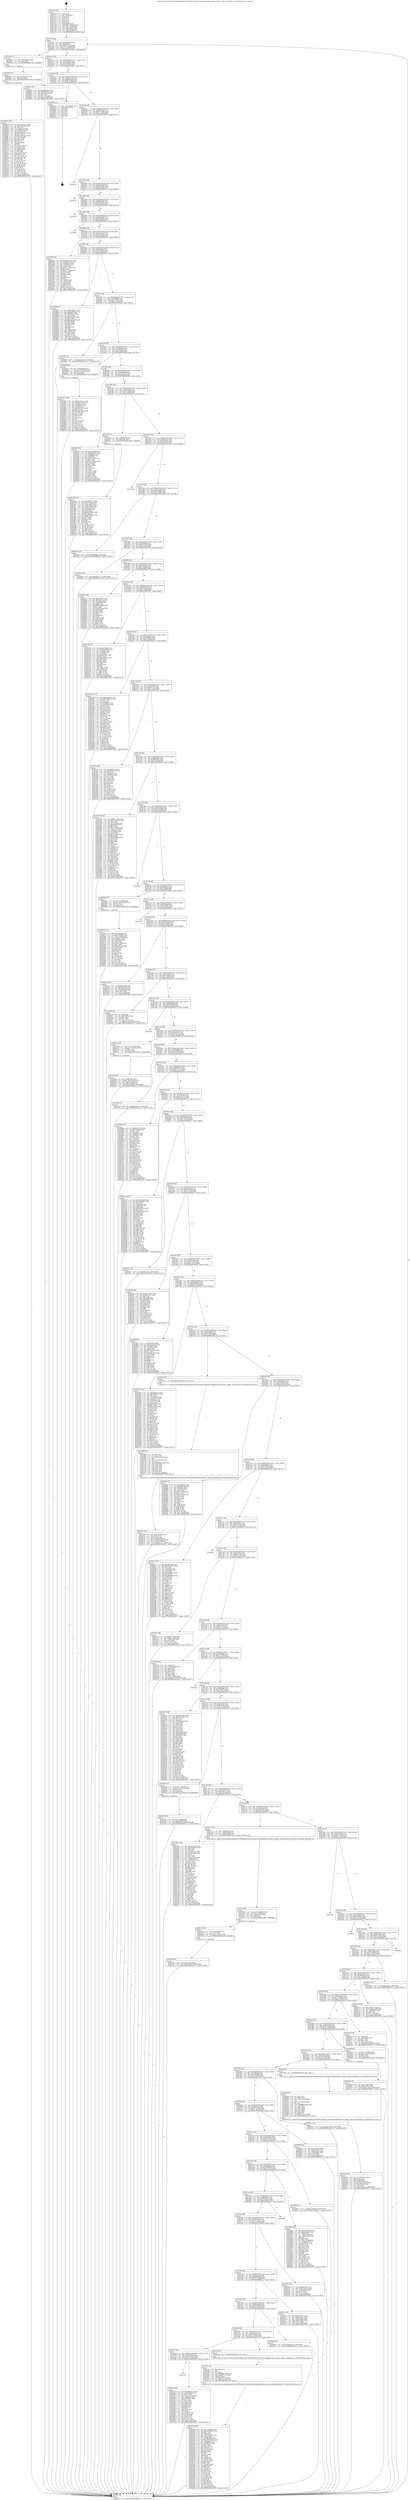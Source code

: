 digraph "0x4017c0" {
  label = "0x4017c0 (/mnt/c/Users/mathe/Desktop/tcc/POCII/binaries/extr_linuxdriversgpudrmdrm_atomic.c_plane_switching_crtc_Final-ollvm.out::main(0))"
  labelloc = "t"
  node[shape=record]

  Entry [label="",width=0.3,height=0.3,shape=circle,fillcolor=black,style=filled]
  "0x4017f2" [label="{
     0x4017f2 [32]\l
     | [instrs]\l
     &nbsp;&nbsp;0x4017f2 \<+6\>: mov -0x90(%rbp),%eax\l
     &nbsp;&nbsp;0x4017f8 \<+2\>: mov %eax,%ecx\l
     &nbsp;&nbsp;0x4017fa \<+6\>: sub $0x8bd77541,%ecx\l
     &nbsp;&nbsp;0x401800 \<+6\>: mov %eax,-0x94(%rbp)\l
     &nbsp;&nbsp;0x401806 \<+6\>: mov %ecx,-0x98(%rbp)\l
     &nbsp;&nbsp;0x40180c \<+6\>: je 0000000000402bad \<main+0x13ed\>\l
  }"]
  "0x402bad" [label="{
     0x402bad [12]\l
     | [instrs]\l
     &nbsp;&nbsp;0x402bad \<+4\>: mov -0x68(%rbp),%rax\l
     &nbsp;&nbsp;0x402bb1 \<+3\>: mov %rax,%rdi\l
     &nbsp;&nbsp;0x402bb4 \<+5\>: call 0000000000401030 \<free@plt\>\l
     | [calls]\l
     &nbsp;&nbsp;0x401030 \{1\} (unknown)\l
  }"]
  "0x401812" [label="{
     0x401812 [28]\l
     | [instrs]\l
     &nbsp;&nbsp;0x401812 \<+5\>: jmp 0000000000401817 \<main+0x57\>\l
     &nbsp;&nbsp;0x401817 \<+6\>: mov -0x94(%rbp),%eax\l
     &nbsp;&nbsp;0x40181d \<+5\>: sub $0x8c4a36e2,%eax\l
     &nbsp;&nbsp;0x401822 \<+6\>: mov %eax,-0x9c(%rbp)\l
     &nbsp;&nbsp;0x401828 \<+6\>: je 00000000004028d7 \<main+0x1117\>\l
  }"]
  Exit [label="",width=0.3,height=0.3,shape=circle,fillcolor=black,style=filled,peripheries=2]
  "0x4028d7" [label="{
     0x4028d7 [30]\l
     | [instrs]\l
     &nbsp;&nbsp;0x4028d7 \<+5\>: mov $0xf5fcb019,%eax\l
     &nbsp;&nbsp;0x4028dc \<+5\>: mov $0xa0639730,%ecx\l
     &nbsp;&nbsp;0x4028e1 \<+3\>: mov -0x2d(%rbp),%dl\l
     &nbsp;&nbsp;0x4028e4 \<+3\>: test $0x1,%dl\l
     &nbsp;&nbsp;0x4028e7 \<+3\>: cmovne %ecx,%eax\l
     &nbsp;&nbsp;0x4028ea \<+6\>: mov %eax,-0x90(%rbp)\l
     &nbsp;&nbsp;0x4028f0 \<+5\>: jmp 0000000000403017 \<main+0x1857\>\l
  }"]
  "0x40182e" [label="{
     0x40182e [28]\l
     | [instrs]\l
     &nbsp;&nbsp;0x40182e \<+5\>: jmp 0000000000401833 \<main+0x73\>\l
     &nbsp;&nbsp;0x401833 \<+6\>: mov -0x94(%rbp),%eax\l
     &nbsp;&nbsp;0x401839 \<+5\>: sub $0x9006328c,%eax\l
     &nbsp;&nbsp;0x40183e \<+6\>: mov %eax,-0xa0(%rbp)\l
     &nbsp;&nbsp;0x401844 \<+6\>: je 0000000000402e7b \<main+0x16bb\>\l
  }"]
  "0x401ef6" [label="{
     0x401ef6\l
  }", style=dashed]
  "0x402e7b" [label="{
     0x402e7b [21]\l
     | [instrs]\l
     &nbsp;&nbsp;0x402e7b \<+3\>: mov -0x2c(%rbp),%eax\l
     &nbsp;&nbsp;0x402e7e \<+7\>: add $0x198,%rsp\l
     &nbsp;&nbsp;0x402e85 \<+1\>: pop %rbx\l
     &nbsp;&nbsp;0x402e86 \<+2\>: pop %r12\l
     &nbsp;&nbsp;0x402e88 \<+2\>: pop %r13\l
     &nbsp;&nbsp;0x402e8a \<+2\>: pop %r14\l
     &nbsp;&nbsp;0x402e8c \<+2\>: pop %r15\l
     &nbsp;&nbsp;0x402e8e \<+1\>: pop %rbp\l
     &nbsp;&nbsp;0x402e8f \<+1\>: ret\l
  }"]
  "0x40184a" [label="{
     0x40184a [28]\l
     | [instrs]\l
     &nbsp;&nbsp;0x40184a \<+5\>: jmp 000000000040184f \<main+0x8f\>\l
     &nbsp;&nbsp;0x40184f \<+6\>: mov -0x94(%rbp),%eax\l
     &nbsp;&nbsp;0x401855 \<+5\>: sub $0x91c72ad5,%eax\l
     &nbsp;&nbsp;0x40185a \<+6\>: mov %eax,-0xa4(%rbp)\l
     &nbsp;&nbsp;0x401860 \<+6\>: je 0000000000401f3a \<main+0x77a\>\l
  }"]
  "0x402d1b" [label="{
     0x402d1b [93]\l
     | [instrs]\l
     &nbsp;&nbsp;0x402d1b \<+5\>: mov $0x9954d235,%eax\l
     &nbsp;&nbsp;0x402d20 \<+5\>: mov $0xafd2dcb3,%ecx\l
     &nbsp;&nbsp;0x402d25 \<+2\>: xor %edx,%edx\l
     &nbsp;&nbsp;0x402d27 \<+7\>: movl $0x0,-0x3c(%rbp)\l
     &nbsp;&nbsp;0x402d2e \<+7\>: mov 0x40605c,%esi\l
     &nbsp;&nbsp;0x402d35 \<+7\>: mov 0x406060,%edi\l
     &nbsp;&nbsp;0x402d3c \<+3\>: sub $0x1,%edx\l
     &nbsp;&nbsp;0x402d3f \<+3\>: mov %esi,%r8d\l
     &nbsp;&nbsp;0x402d42 \<+3\>: add %edx,%r8d\l
     &nbsp;&nbsp;0x402d45 \<+4\>: imul %r8d,%esi\l
     &nbsp;&nbsp;0x402d49 \<+3\>: and $0x1,%esi\l
     &nbsp;&nbsp;0x402d4c \<+3\>: cmp $0x0,%esi\l
     &nbsp;&nbsp;0x402d4f \<+4\>: sete %r9b\l
     &nbsp;&nbsp;0x402d53 \<+3\>: cmp $0xa,%edi\l
     &nbsp;&nbsp;0x402d56 \<+4\>: setl %r10b\l
     &nbsp;&nbsp;0x402d5a \<+3\>: mov %r9b,%r11b\l
     &nbsp;&nbsp;0x402d5d \<+3\>: and %r10b,%r11b\l
     &nbsp;&nbsp;0x402d60 \<+3\>: xor %r10b,%r9b\l
     &nbsp;&nbsp;0x402d63 \<+3\>: or %r9b,%r11b\l
     &nbsp;&nbsp;0x402d66 \<+4\>: test $0x1,%r11b\l
     &nbsp;&nbsp;0x402d6a \<+3\>: cmovne %ecx,%eax\l
     &nbsp;&nbsp;0x402d6d \<+6\>: mov %eax,-0x90(%rbp)\l
     &nbsp;&nbsp;0x402d73 \<+5\>: jmp 0000000000403017 \<main+0x1857\>\l
  }"]
  "0x401f3a" [label="{
     0x401f3a\l
  }", style=dashed]
  "0x401866" [label="{
     0x401866 [28]\l
     | [instrs]\l
     &nbsp;&nbsp;0x401866 \<+5\>: jmp 000000000040186b \<main+0xab\>\l
     &nbsp;&nbsp;0x40186b \<+6\>: mov -0x94(%rbp),%eax\l
     &nbsp;&nbsp;0x401871 \<+5\>: sub $0x924dc307,%eax\l
     &nbsp;&nbsp;0x401876 \<+6\>: mov %eax,-0xa8(%rbp)\l
     &nbsp;&nbsp;0x40187c \<+6\>: je 0000000000402c7e \<main+0x14be\>\l
  }"]
  "0x402bc5" [label="{
     0x402bc5 [155]\l
     | [instrs]\l
     &nbsp;&nbsp;0x402bc5 \<+5\>: mov $0xc5134783,%ecx\l
     &nbsp;&nbsp;0x402bca \<+5\>: mov $0x25756df8,%edx\l
     &nbsp;&nbsp;0x402bcf \<+3\>: mov $0x1,%sil\l
     &nbsp;&nbsp;0x402bd2 \<+8\>: mov 0x40605c,%r8d\l
     &nbsp;&nbsp;0x402bda \<+8\>: mov 0x406060,%r9d\l
     &nbsp;&nbsp;0x402be2 \<+3\>: mov %r8d,%r10d\l
     &nbsp;&nbsp;0x402be5 \<+7\>: add $0xe06f4151,%r10d\l
     &nbsp;&nbsp;0x402bec \<+4\>: sub $0x1,%r10d\l
     &nbsp;&nbsp;0x402bf0 \<+7\>: sub $0xe06f4151,%r10d\l
     &nbsp;&nbsp;0x402bf7 \<+4\>: imul %r10d,%r8d\l
     &nbsp;&nbsp;0x402bfb \<+4\>: and $0x1,%r8d\l
     &nbsp;&nbsp;0x402bff \<+4\>: cmp $0x0,%r8d\l
     &nbsp;&nbsp;0x402c03 \<+4\>: sete %r11b\l
     &nbsp;&nbsp;0x402c07 \<+4\>: cmp $0xa,%r9d\l
     &nbsp;&nbsp;0x402c0b \<+3\>: setl %bl\l
     &nbsp;&nbsp;0x402c0e \<+3\>: mov %r11b,%r14b\l
     &nbsp;&nbsp;0x402c11 \<+4\>: xor $0xff,%r14b\l
     &nbsp;&nbsp;0x402c15 \<+3\>: mov %bl,%r15b\l
     &nbsp;&nbsp;0x402c18 \<+4\>: xor $0xff,%r15b\l
     &nbsp;&nbsp;0x402c1c \<+4\>: xor $0x0,%sil\l
     &nbsp;&nbsp;0x402c20 \<+3\>: mov %r14b,%r12b\l
     &nbsp;&nbsp;0x402c23 \<+4\>: and $0x0,%r12b\l
     &nbsp;&nbsp;0x402c27 \<+3\>: and %sil,%r11b\l
     &nbsp;&nbsp;0x402c2a \<+3\>: mov %r15b,%r13b\l
     &nbsp;&nbsp;0x402c2d \<+4\>: and $0x0,%r13b\l
     &nbsp;&nbsp;0x402c31 \<+3\>: and %sil,%bl\l
     &nbsp;&nbsp;0x402c34 \<+3\>: or %r11b,%r12b\l
     &nbsp;&nbsp;0x402c37 \<+3\>: or %bl,%r13b\l
     &nbsp;&nbsp;0x402c3a \<+3\>: xor %r13b,%r12b\l
     &nbsp;&nbsp;0x402c3d \<+3\>: or %r15b,%r14b\l
     &nbsp;&nbsp;0x402c40 \<+4\>: xor $0xff,%r14b\l
     &nbsp;&nbsp;0x402c44 \<+4\>: or $0x0,%sil\l
     &nbsp;&nbsp;0x402c48 \<+3\>: and %sil,%r14b\l
     &nbsp;&nbsp;0x402c4b \<+3\>: or %r14b,%r12b\l
     &nbsp;&nbsp;0x402c4e \<+4\>: test $0x1,%r12b\l
     &nbsp;&nbsp;0x402c52 \<+3\>: cmovne %edx,%ecx\l
     &nbsp;&nbsp;0x402c55 \<+6\>: mov %ecx,-0x90(%rbp)\l
     &nbsp;&nbsp;0x402c5b \<+5\>: jmp 0000000000403017 \<main+0x1857\>\l
  }"]
  "0x402c7e" [label="{
     0x402c7e\l
  }", style=dashed]
  "0x401882" [label="{
     0x401882 [28]\l
     | [instrs]\l
     &nbsp;&nbsp;0x401882 \<+5\>: jmp 0000000000401887 \<main+0xc7\>\l
     &nbsp;&nbsp;0x401887 \<+6\>: mov -0x94(%rbp),%eax\l
     &nbsp;&nbsp;0x40188d \<+5\>: sub $0x959615b7,%eax\l
     &nbsp;&nbsp;0x401892 \<+6\>: mov %eax,-0xac(%rbp)\l
     &nbsp;&nbsp;0x401898 \<+6\>: je 0000000000402fa8 \<main+0x17e8\>\l
  }"]
  "0x402bb9" [label="{
     0x402bb9 [12]\l
     | [instrs]\l
     &nbsp;&nbsp;0x402bb9 \<+4\>: mov -0x80(%rbp),%rax\l
     &nbsp;&nbsp;0x402bbd \<+3\>: mov %rax,%rdi\l
     &nbsp;&nbsp;0x402bc0 \<+5\>: call 0000000000401030 \<free@plt\>\l
     | [calls]\l
     &nbsp;&nbsp;0x401030 \{1\} (unknown)\l
  }"]
  "0x402fa8" [label="{
     0x402fa8\l
  }", style=dashed]
  "0x40189e" [label="{
     0x40189e [28]\l
     | [instrs]\l
     &nbsp;&nbsp;0x40189e \<+5\>: jmp 00000000004018a3 \<main+0xe3\>\l
     &nbsp;&nbsp;0x4018a3 \<+6\>: mov -0x94(%rbp),%eax\l
     &nbsp;&nbsp;0x4018a9 \<+5\>: sub $0x9954d235,%eax\l
     &nbsp;&nbsp;0x4018ae \<+6\>: mov %eax,-0xb0(%rbp)\l
     &nbsp;&nbsp;0x4018b4 \<+6\>: je 0000000000402ff7 \<main+0x1837\>\l
  }"]
  "0x402967" [label="{
     0x402967 [100]\l
     | [instrs]\l
     &nbsp;&nbsp;0x402967 \<+5\>: mov $0x20791303,%edx\l
     &nbsp;&nbsp;0x40296c \<+5\>: mov $0xb0e37079,%esi\l
     &nbsp;&nbsp;0x402971 \<+8\>: mov 0x40605c,%r8d\l
     &nbsp;&nbsp;0x402979 \<+8\>: mov 0x406060,%r9d\l
     &nbsp;&nbsp;0x402981 \<+3\>: mov %r8d,%r10d\l
     &nbsp;&nbsp;0x402984 \<+7\>: sub $0xca82c7c0,%r10d\l
     &nbsp;&nbsp;0x40298b \<+4\>: sub $0x1,%r10d\l
     &nbsp;&nbsp;0x40298f \<+7\>: add $0xca82c7c0,%r10d\l
     &nbsp;&nbsp;0x402996 \<+4\>: imul %r10d,%r8d\l
     &nbsp;&nbsp;0x40299a \<+4\>: and $0x1,%r8d\l
     &nbsp;&nbsp;0x40299e \<+4\>: cmp $0x0,%r8d\l
     &nbsp;&nbsp;0x4029a2 \<+4\>: sete %r11b\l
     &nbsp;&nbsp;0x4029a6 \<+4\>: cmp $0xa,%r9d\l
     &nbsp;&nbsp;0x4029aa \<+3\>: setl %bl\l
     &nbsp;&nbsp;0x4029ad \<+3\>: mov %r11b,%r14b\l
     &nbsp;&nbsp;0x4029b0 \<+3\>: and %bl,%r14b\l
     &nbsp;&nbsp;0x4029b3 \<+3\>: xor %bl,%r11b\l
     &nbsp;&nbsp;0x4029b6 \<+3\>: or %r11b,%r14b\l
     &nbsp;&nbsp;0x4029b9 \<+4\>: test $0x1,%r14b\l
     &nbsp;&nbsp;0x4029bd \<+3\>: cmovne %esi,%edx\l
     &nbsp;&nbsp;0x4029c0 \<+6\>: mov %edx,-0x90(%rbp)\l
     &nbsp;&nbsp;0x4029c6 \<+5\>: jmp 0000000000403017 \<main+0x1857\>\l
  }"]
  "0x402ff7" [label="{
     0x402ff7\l
  }", style=dashed]
  "0x4018ba" [label="{
     0x4018ba [28]\l
     | [instrs]\l
     &nbsp;&nbsp;0x4018ba \<+5\>: jmp 00000000004018bf \<main+0xff\>\l
     &nbsp;&nbsp;0x4018bf \<+6\>: mov -0x94(%rbp),%eax\l
     &nbsp;&nbsp;0x4018c5 \<+5\>: sub $0x9aa0a4a5,%eax\l
     &nbsp;&nbsp;0x4018ca \<+6\>: mov %eax,-0xb4(%rbp)\l
     &nbsp;&nbsp;0x4018d0 \<+6\>: je 000000000040255a \<main+0xd9a\>\l
  }"]
  "0x4027be" [label="{
     0x4027be [25]\l
     | [instrs]\l
     &nbsp;&nbsp;0x4027be \<+10\>: movl $0x0,-0x8c(%rbp)\l
     &nbsp;&nbsp;0x4027c8 \<+10\>: movl $0xe927637f,-0x90(%rbp)\l
     &nbsp;&nbsp;0x4027d2 \<+5\>: jmp 0000000000403017 \<main+0x1857\>\l
  }"]
  "0x40255a" [label="{
     0x40255a [91]\l
     | [instrs]\l
     &nbsp;&nbsp;0x40255a \<+5\>: mov $0xf816e18d,%eax\l
     &nbsp;&nbsp;0x40255f \<+5\>: mov $0x48614743,%ecx\l
     &nbsp;&nbsp;0x402564 \<+7\>: mov 0x40605c,%edx\l
     &nbsp;&nbsp;0x40256b \<+7\>: mov 0x406060,%esi\l
     &nbsp;&nbsp;0x402572 \<+2\>: mov %edx,%edi\l
     &nbsp;&nbsp;0x402574 \<+6\>: add $0x37111baf,%edi\l
     &nbsp;&nbsp;0x40257a \<+3\>: sub $0x1,%edi\l
     &nbsp;&nbsp;0x40257d \<+6\>: sub $0x37111baf,%edi\l
     &nbsp;&nbsp;0x402583 \<+3\>: imul %edi,%edx\l
     &nbsp;&nbsp;0x402586 \<+3\>: and $0x1,%edx\l
     &nbsp;&nbsp;0x402589 \<+3\>: cmp $0x0,%edx\l
     &nbsp;&nbsp;0x40258c \<+4\>: sete %r8b\l
     &nbsp;&nbsp;0x402590 \<+3\>: cmp $0xa,%esi\l
     &nbsp;&nbsp;0x402593 \<+4\>: setl %r9b\l
     &nbsp;&nbsp;0x402597 \<+3\>: mov %r8b,%r10b\l
     &nbsp;&nbsp;0x40259a \<+3\>: and %r9b,%r10b\l
     &nbsp;&nbsp;0x40259d \<+3\>: xor %r9b,%r8b\l
     &nbsp;&nbsp;0x4025a0 \<+3\>: or %r8b,%r10b\l
     &nbsp;&nbsp;0x4025a3 \<+4\>: test $0x1,%r10b\l
     &nbsp;&nbsp;0x4025a7 \<+3\>: cmovne %ecx,%eax\l
     &nbsp;&nbsp;0x4025aa \<+6\>: mov %eax,-0x90(%rbp)\l
     &nbsp;&nbsp;0x4025b0 \<+5\>: jmp 0000000000403017 \<main+0x1857\>\l
  }"]
  "0x4018d6" [label="{
     0x4018d6 [28]\l
     | [instrs]\l
     &nbsp;&nbsp;0x4018d6 \<+5\>: jmp 00000000004018db \<main+0x11b\>\l
     &nbsp;&nbsp;0x4018db \<+6\>: mov -0x94(%rbp),%eax\l
     &nbsp;&nbsp;0x4018e1 \<+5\>: sub $0xa0639730,%eax\l
     &nbsp;&nbsp;0x4018e6 \<+6\>: mov %eax,-0xb8(%rbp)\l
     &nbsp;&nbsp;0x4018ec \<+6\>: je 00000000004028f5 \<main+0x1135\>\l
  }"]
  "0x4027ac" [label="{
     0x4027ac [18]\l
     | [instrs]\l
     &nbsp;&nbsp;0x4027ac \<+4\>: mov -0x58(%rbp),%rdx\l
     &nbsp;&nbsp;0x4027b0 \<+3\>: mov %rdx,%rdi\l
     &nbsp;&nbsp;0x4027b3 \<+6\>: mov %eax,-0x1b0(%rbp)\l
     &nbsp;&nbsp;0x4027b9 \<+5\>: call 0000000000401030 \<free@plt\>\l
     | [calls]\l
     &nbsp;&nbsp;0x401030 \{1\} (unknown)\l
  }"]
  "0x4028f5" [label="{
     0x4028f5 [91]\l
     | [instrs]\l
     &nbsp;&nbsp;0x4028f5 \<+5\>: mov $0x20791303,%eax\l
     &nbsp;&nbsp;0x4028fa \<+5\>: mov $0xa2866f6e,%ecx\l
     &nbsp;&nbsp;0x4028ff \<+7\>: mov 0x40605c,%edx\l
     &nbsp;&nbsp;0x402906 \<+7\>: mov 0x406060,%esi\l
     &nbsp;&nbsp;0x40290d \<+2\>: mov %edx,%edi\l
     &nbsp;&nbsp;0x40290f \<+6\>: sub $0xe4da947d,%edi\l
     &nbsp;&nbsp;0x402915 \<+3\>: sub $0x1,%edi\l
     &nbsp;&nbsp;0x402918 \<+6\>: add $0xe4da947d,%edi\l
     &nbsp;&nbsp;0x40291e \<+3\>: imul %edi,%edx\l
     &nbsp;&nbsp;0x402921 \<+3\>: and $0x1,%edx\l
     &nbsp;&nbsp;0x402924 \<+3\>: cmp $0x0,%edx\l
     &nbsp;&nbsp;0x402927 \<+4\>: sete %r8b\l
     &nbsp;&nbsp;0x40292b \<+3\>: cmp $0xa,%esi\l
     &nbsp;&nbsp;0x40292e \<+4\>: setl %r9b\l
     &nbsp;&nbsp;0x402932 \<+3\>: mov %r8b,%r10b\l
     &nbsp;&nbsp;0x402935 \<+3\>: and %r9b,%r10b\l
     &nbsp;&nbsp;0x402938 \<+3\>: xor %r9b,%r8b\l
     &nbsp;&nbsp;0x40293b \<+3\>: or %r8b,%r10b\l
     &nbsp;&nbsp;0x40293e \<+4\>: test $0x1,%r10b\l
     &nbsp;&nbsp;0x402942 \<+3\>: cmovne %ecx,%eax\l
     &nbsp;&nbsp;0x402945 \<+6\>: mov %eax,-0x90(%rbp)\l
     &nbsp;&nbsp;0x40294b \<+5\>: jmp 0000000000403017 \<main+0x1857\>\l
  }"]
  "0x4018f2" [label="{
     0x4018f2 [28]\l
     | [instrs]\l
     &nbsp;&nbsp;0x4018f2 \<+5\>: jmp 00000000004018f7 \<main+0x137\>\l
     &nbsp;&nbsp;0x4018f7 \<+6\>: mov -0x94(%rbp),%eax\l
     &nbsp;&nbsp;0x4018fd \<+5\>: sub $0xa27dc574,%eax\l
     &nbsp;&nbsp;0x401902 \<+6\>: mov %eax,-0xbc(%rbp)\l
     &nbsp;&nbsp;0x401908 \<+6\>: je 00000000004024f0 \<main+0xd30\>\l
  }"]
  "0x40278f" [label="{
     0x40278f [29]\l
     | [instrs]\l
     &nbsp;&nbsp;0x40278f \<+10\>: movabs $0x4040b6,%rdi\l
     &nbsp;&nbsp;0x402799 \<+6\>: mov %eax,-0x88(%rbp)\l
     &nbsp;&nbsp;0x40279f \<+6\>: mov -0x88(%rbp),%esi\l
     &nbsp;&nbsp;0x4027a5 \<+2\>: mov $0x0,%al\l
     &nbsp;&nbsp;0x4027a7 \<+5\>: call 0000000000401040 \<printf@plt\>\l
     | [calls]\l
     &nbsp;&nbsp;0x401040 \{1\} (unknown)\l
  }"]
  "0x4024f0" [label="{
     0x4024f0 [15]\l
     | [instrs]\l
     &nbsp;&nbsp;0x4024f0 \<+10\>: movl $0xcbcf0d79,-0x90(%rbp)\l
     &nbsp;&nbsp;0x4024fa \<+5\>: jmp 0000000000403017 \<main+0x1857\>\l
  }"]
  "0x40190e" [label="{
     0x40190e [28]\l
     | [instrs]\l
     &nbsp;&nbsp;0x40190e \<+5\>: jmp 0000000000401913 \<main+0x153\>\l
     &nbsp;&nbsp;0x401913 \<+6\>: mov -0x94(%rbp),%eax\l
     &nbsp;&nbsp;0x401919 \<+5\>: sub $0xa2866f6e,%eax\l
     &nbsp;&nbsp;0x40191e \<+6\>: mov %eax,-0xc0(%rbp)\l
     &nbsp;&nbsp;0x401924 \<+6\>: je 0000000000402950 \<main+0x1190\>\l
  }"]
  "0x40272a" [label="{
     0x40272a [42]\l
     | [instrs]\l
     &nbsp;&nbsp;0x40272a \<+6\>: mov -0x1ac(%rbp),%ecx\l
     &nbsp;&nbsp;0x402730 \<+3\>: imul %eax,%ecx\l
     &nbsp;&nbsp;0x402733 \<+3\>: movslq %ecx,%r8\l
     &nbsp;&nbsp;0x402736 \<+4\>: mov -0x80(%rbp),%r9\l
     &nbsp;&nbsp;0x40273a \<+7\>: movslq -0x84(%rbp),%r10\l
     &nbsp;&nbsp;0x402741 \<+4\>: mov %r8,(%r9,%r10,8)\l
     &nbsp;&nbsp;0x402745 \<+10\>: movl $0x4fe3127,-0x90(%rbp)\l
     &nbsp;&nbsp;0x40274f \<+5\>: jmp 0000000000403017 \<main+0x1857\>\l
  }"]
  "0x402950" [label="{
     0x402950 [23]\l
     | [instrs]\l
     &nbsp;&nbsp;0x402950 \<+4\>: mov -0x68(%rbp),%rax\l
     &nbsp;&nbsp;0x402954 \<+7\>: movslq -0x8c(%rbp),%rcx\l
     &nbsp;&nbsp;0x40295b \<+4\>: mov (%rax,%rcx,8),%rax\l
     &nbsp;&nbsp;0x40295f \<+3\>: mov %rax,%rdi\l
     &nbsp;&nbsp;0x402962 \<+5\>: call 0000000000401030 \<free@plt\>\l
     | [calls]\l
     &nbsp;&nbsp;0x401030 \{1\} (unknown)\l
  }"]
  "0x40192a" [label="{
     0x40192a [28]\l
     | [instrs]\l
     &nbsp;&nbsp;0x40192a \<+5\>: jmp 000000000040192f \<main+0x16f\>\l
     &nbsp;&nbsp;0x40192f \<+6\>: mov -0x94(%rbp),%eax\l
     &nbsp;&nbsp;0x401935 \<+5\>: sub $0xa36e0375,%eax\l
     &nbsp;&nbsp;0x40193a \<+6\>: mov %eax,-0xc4(%rbp)\l
     &nbsp;&nbsp;0x401940 \<+6\>: je 00000000004025e0 \<main+0xe20\>\l
  }"]
  "0x4026f6" [label="{
     0x4026f6 [52]\l
     | [instrs]\l
     &nbsp;&nbsp;0x4026f6 \<+2\>: xor %ecx,%ecx\l
     &nbsp;&nbsp;0x4026f8 \<+5\>: mov $0x2,%edx\l
     &nbsp;&nbsp;0x4026fd \<+6\>: mov %edx,-0x1a8(%rbp)\l
     &nbsp;&nbsp;0x402703 \<+1\>: cltd\l
     &nbsp;&nbsp;0x402704 \<+6\>: mov -0x1a8(%rbp),%esi\l
     &nbsp;&nbsp;0x40270a \<+2\>: idiv %esi\l
     &nbsp;&nbsp;0x40270c \<+6\>: imul $0xfffffffe,%edx,%edx\l
     &nbsp;&nbsp;0x402712 \<+2\>: mov %ecx,%edi\l
     &nbsp;&nbsp;0x402714 \<+2\>: sub %edx,%edi\l
     &nbsp;&nbsp;0x402716 \<+2\>: mov %ecx,%edx\l
     &nbsp;&nbsp;0x402718 \<+3\>: sub $0x1,%edx\l
     &nbsp;&nbsp;0x40271b \<+2\>: add %edx,%edi\l
     &nbsp;&nbsp;0x40271d \<+2\>: sub %edi,%ecx\l
     &nbsp;&nbsp;0x40271f \<+6\>: mov %ecx,-0x1ac(%rbp)\l
     &nbsp;&nbsp;0x402725 \<+5\>: call 0000000000401160 \<next_i\>\l
     | [calls]\l
     &nbsp;&nbsp;0x401160 \{1\} (/mnt/c/Users/mathe/Desktop/tcc/POCII/binaries/extr_linuxdriversgpudrmdrm_atomic.c_plane_switching_crtc_Final-ollvm.out::next_i)\l
  }"]
  "0x4025e0" [label="{
     0x4025e0 [91]\l
     | [instrs]\l
     &nbsp;&nbsp;0x4025e0 \<+5\>: mov $0x7fa969ff,%eax\l
     &nbsp;&nbsp;0x4025e5 \<+5\>: mov $0xc0afa913,%ecx\l
     &nbsp;&nbsp;0x4025ea \<+7\>: mov 0x40605c,%edx\l
     &nbsp;&nbsp;0x4025f1 \<+7\>: mov 0x406060,%esi\l
     &nbsp;&nbsp;0x4025f8 \<+2\>: mov %edx,%edi\l
     &nbsp;&nbsp;0x4025fa \<+6\>: sub $0x9c7ee5a8,%edi\l
     &nbsp;&nbsp;0x402600 \<+3\>: sub $0x1,%edi\l
     &nbsp;&nbsp;0x402603 \<+6\>: add $0x9c7ee5a8,%edi\l
     &nbsp;&nbsp;0x402609 \<+3\>: imul %edi,%edx\l
     &nbsp;&nbsp;0x40260c \<+3\>: and $0x1,%edx\l
     &nbsp;&nbsp;0x40260f \<+3\>: cmp $0x0,%edx\l
     &nbsp;&nbsp;0x402612 \<+4\>: sete %r8b\l
     &nbsp;&nbsp;0x402616 \<+3\>: cmp $0xa,%esi\l
     &nbsp;&nbsp;0x402619 \<+4\>: setl %r9b\l
     &nbsp;&nbsp;0x40261d \<+3\>: mov %r8b,%r10b\l
     &nbsp;&nbsp;0x402620 \<+3\>: and %r9b,%r10b\l
     &nbsp;&nbsp;0x402623 \<+3\>: xor %r9b,%r8b\l
     &nbsp;&nbsp;0x402626 \<+3\>: or %r8b,%r10b\l
     &nbsp;&nbsp;0x402629 \<+4\>: test $0x1,%r10b\l
     &nbsp;&nbsp;0x40262d \<+3\>: cmovne %ecx,%eax\l
     &nbsp;&nbsp;0x402630 \<+6\>: mov %eax,-0x90(%rbp)\l
     &nbsp;&nbsp;0x402636 \<+5\>: jmp 0000000000403017 \<main+0x1857\>\l
  }"]
  "0x401946" [label="{
     0x401946 [28]\l
     | [instrs]\l
     &nbsp;&nbsp;0x401946 \<+5\>: jmp 000000000040194b \<main+0x18b\>\l
     &nbsp;&nbsp;0x40194b \<+6\>: mov -0x94(%rbp),%eax\l
     &nbsp;&nbsp;0x401951 \<+5\>: sub $0xad0729e9,%eax\l
     &nbsp;&nbsp;0x401956 \<+6\>: mov %eax,-0xc8(%rbp)\l
     &nbsp;&nbsp;0x40195c \<+6\>: je 0000000000401fab \<main+0x7eb\>\l
  }"]
  "0x402652" [label="{
     0x402652 [111]\l
     | [instrs]\l
     &nbsp;&nbsp;0x402652 \<+5\>: mov $0x7fa969ff,%ecx\l
     &nbsp;&nbsp;0x402657 \<+5\>: mov $0x3b5dbdfe,%edx\l
     &nbsp;&nbsp;0x40265c \<+4\>: mov %rax,-0x80(%rbp)\l
     &nbsp;&nbsp;0x402660 \<+10\>: movl $0x0,-0x84(%rbp)\l
     &nbsp;&nbsp;0x40266a \<+7\>: mov 0x40605c,%esi\l
     &nbsp;&nbsp;0x402671 \<+8\>: mov 0x406060,%r8d\l
     &nbsp;&nbsp;0x402679 \<+3\>: mov %esi,%r9d\l
     &nbsp;&nbsp;0x40267c \<+7\>: add $0x5ce7ebf6,%r9d\l
     &nbsp;&nbsp;0x402683 \<+4\>: sub $0x1,%r9d\l
     &nbsp;&nbsp;0x402687 \<+7\>: sub $0x5ce7ebf6,%r9d\l
     &nbsp;&nbsp;0x40268e \<+4\>: imul %r9d,%esi\l
     &nbsp;&nbsp;0x402692 \<+3\>: and $0x1,%esi\l
     &nbsp;&nbsp;0x402695 \<+3\>: cmp $0x0,%esi\l
     &nbsp;&nbsp;0x402698 \<+4\>: sete %r10b\l
     &nbsp;&nbsp;0x40269c \<+4\>: cmp $0xa,%r8d\l
     &nbsp;&nbsp;0x4026a0 \<+4\>: setl %r11b\l
     &nbsp;&nbsp;0x4026a4 \<+3\>: mov %r10b,%bl\l
     &nbsp;&nbsp;0x4026a7 \<+3\>: and %r11b,%bl\l
     &nbsp;&nbsp;0x4026aa \<+3\>: xor %r11b,%r10b\l
     &nbsp;&nbsp;0x4026ad \<+3\>: or %r10b,%bl\l
     &nbsp;&nbsp;0x4026b0 \<+3\>: test $0x1,%bl\l
     &nbsp;&nbsp;0x4026b3 \<+3\>: cmovne %edx,%ecx\l
     &nbsp;&nbsp;0x4026b6 \<+6\>: mov %ecx,-0x90(%rbp)\l
     &nbsp;&nbsp;0x4026bc \<+5\>: jmp 0000000000403017 \<main+0x1857\>\l
  }"]
  "0x401fab" [label="{
     0x401fab [13]\l
     | [instrs]\l
     &nbsp;&nbsp;0x401fab \<+4\>: mov -0x48(%rbp),%rax\l
     &nbsp;&nbsp;0x401faf \<+4\>: mov 0x8(%rax),%rdi\l
     &nbsp;&nbsp;0x401fb3 \<+5\>: call 0000000000401060 \<atoi@plt\>\l
     | [calls]\l
     &nbsp;&nbsp;0x401060 \{1\} (unknown)\l
  }"]
  "0x401962" [label="{
     0x401962 [28]\l
     | [instrs]\l
     &nbsp;&nbsp;0x401962 \<+5\>: jmp 0000000000401967 \<main+0x1a7\>\l
     &nbsp;&nbsp;0x401967 \<+6\>: mov -0x94(%rbp),%eax\l
     &nbsp;&nbsp;0x40196d \<+5\>: sub $0xaf5baebc,%eax\l
     &nbsp;&nbsp;0x401972 \<+6\>: mov %eax,-0xcc(%rbp)\l
     &nbsp;&nbsp;0x401978 \<+6\>: je 000000000040300d \<main+0x184d\>\l
  }"]
  "0x4023c8" [label="{
     0x4023c8 [42]\l
     | [instrs]\l
     &nbsp;&nbsp;0x4023c8 \<+6\>: mov -0x1a4(%rbp),%ecx\l
     &nbsp;&nbsp;0x4023ce \<+3\>: imul %eax,%ecx\l
     &nbsp;&nbsp;0x4023d1 \<+3\>: movslq %ecx,%r8\l
     &nbsp;&nbsp;0x4023d4 \<+4\>: mov -0x68(%rbp),%r9\l
     &nbsp;&nbsp;0x4023d8 \<+4\>: movslq -0x6c(%rbp),%r10\l
     &nbsp;&nbsp;0x4023dc \<+4\>: mov (%r9,%r10,8),%r9\l
     &nbsp;&nbsp;0x4023e0 \<+3\>: mov %r8,(%r9)\l
     &nbsp;&nbsp;0x4023e3 \<+10\>: movl $0xedce6745,-0x90(%rbp)\l
     &nbsp;&nbsp;0x4023ed \<+5\>: jmp 0000000000403017 \<main+0x1857\>\l
  }"]
  "0x40300d" [label="{
     0x40300d\l
  }", style=dashed]
  "0x40197e" [label="{
     0x40197e [28]\l
     | [instrs]\l
     &nbsp;&nbsp;0x40197e \<+5\>: jmp 0000000000401983 \<main+0x1c3\>\l
     &nbsp;&nbsp;0x401983 \<+6\>: mov -0x94(%rbp),%eax\l
     &nbsp;&nbsp;0x401989 \<+5\>: sub $0xafd2dcb3,%eax\l
     &nbsp;&nbsp;0x40198e \<+6\>: mov %eax,-0xd0(%rbp)\l
     &nbsp;&nbsp;0x401994 \<+6\>: je 0000000000402d78 \<main+0x15b8\>\l
  }"]
  "0x402394" [label="{
     0x402394 [52]\l
     | [instrs]\l
     &nbsp;&nbsp;0x402394 \<+2\>: xor %ecx,%ecx\l
     &nbsp;&nbsp;0x402396 \<+5\>: mov $0x2,%edx\l
     &nbsp;&nbsp;0x40239b \<+6\>: mov %edx,-0x1a0(%rbp)\l
     &nbsp;&nbsp;0x4023a1 \<+1\>: cltd\l
     &nbsp;&nbsp;0x4023a2 \<+6\>: mov -0x1a0(%rbp),%esi\l
     &nbsp;&nbsp;0x4023a8 \<+2\>: idiv %esi\l
     &nbsp;&nbsp;0x4023aa \<+6\>: imul $0xfffffffe,%edx,%edx\l
     &nbsp;&nbsp;0x4023b0 \<+2\>: mov %ecx,%edi\l
     &nbsp;&nbsp;0x4023b2 \<+2\>: sub %edx,%edi\l
     &nbsp;&nbsp;0x4023b4 \<+2\>: mov %ecx,%edx\l
     &nbsp;&nbsp;0x4023b6 \<+3\>: sub $0x1,%edx\l
     &nbsp;&nbsp;0x4023b9 \<+2\>: add %edx,%edi\l
     &nbsp;&nbsp;0x4023bb \<+2\>: sub %edi,%ecx\l
     &nbsp;&nbsp;0x4023bd \<+6\>: mov %ecx,-0x1a4(%rbp)\l
     &nbsp;&nbsp;0x4023c3 \<+5\>: call 0000000000401160 \<next_i\>\l
     | [calls]\l
     &nbsp;&nbsp;0x401160 \{1\} (/mnt/c/Users/mathe/Desktop/tcc/POCII/binaries/extr_linuxdriversgpudrmdrm_atomic.c_plane_switching_crtc_Final-ollvm.out::next_i)\l
  }"]
  "0x402d78" [label="{
     0x402d78 [15]\l
     | [instrs]\l
     &nbsp;&nbsp;0x402d78 \<+10\>: movl $0xf5ee8fe8,-0x90(%rbp)\l
     &nbsp;&nbsp;0x402d82 \<+5\>: jmp 0000000000403017 \<main+0x1857\>\l
  }"]
  "0x40199a" [label="{
     0x40199a [28]\l
     | [instrs]\l
     &nbsp;&nbsp;0x40199a \<+5\>: jmp 000000000040199f \<main+0x1df\>\l
     &nbsp;&nbsp;0x40199f \<+6\>: mov -0x94(%rbp),%eax\l
     &nbsp;&nbsp;0x4019a5 \<+5\>: sub $0xb0e37079,%eax\l
     &nbsp;&nbsp;0x4019aa \<+6\>: mov %eax,-0xd4(%rbp)\l
     &nbsp;&nbsp;0x4019b0 \<+6\>: je 00000000004029cb \<main+0x120b\>\l
  }"]
  "0x40234f" [label="{
     0x40234f [34]\l
     | [instrs]\l
     &nbsp;&nbsp;0x40234f \<+4\>: mov -0x68(%rbp),%rdi\l
     &nbsp;&nbsp;0x402353 \<+4\>: movslq -0x6c(%rbp),%rcx\l
     &nbsp;&nbsp;0x402357 \<+4\>: mov %rax,(%rdi,%rcx,8)\l
     &nbsp;&nbsp;0x40235b \<+7\>: movl $0x0,-0x74(%rbp)\l
     &nbsp;&nbsp;0x402362 \<+10\>: movl $0xcbcf0d79,-0x90(%rbp)\l
     &nbsp;&nbsp;0x40236c \<+5\>: jmp 0000000000403017 \<main+0x1857\>\l
  }"]
  "0x4029cb" [label="{
     0x4029cb [15]\l
     | [instrs]\l
     &nbsp;&nbsp;0x4029cb \<+10\>: movl $0xe58277a7,-0x90(%rbp)\l
     &nbsp;&nbsp;0x4029d5 \<+5\>: jmp 0000000000403017 \<main+0x1857\>\l
  }"]
  "0x4019b6" [label="{
     0x4019b6 [28]\l
     | [instrs]\l
     &nbsp;&nbsp;0x4019b6 \<+5\>: jmp 00000000004019bb \<main+0x1fb\>\l
     &nbsp;&nbsp;0x4019bb \<+6\>: mov -0x94(%rbp),%eax\l
     &nbsp;&nbsp;0x4019c1 \<+5\>: sub $0xb27ca94c,%eax\l
     &nbsp;&nbsp;0x4019c6 \<+6\>: mov %eax,-0xd8(%rbp)\l
     &nbsp;&nbsp;0x4019cc \<+6\>: je 000000000040207f \<main+0x8bf\>\l
  }"]
  "0x402300" [label="{
     0x402300 [26]\l
     | [instrs]\l
     &nbsp;&nbsp;0x402300 \<+4\>: mov %rax,-0x68(%rbp)\l
     &nbsp;&nbsp;0x402304 \<+7\>: movl $0x0,-0x6c(%rbp)\l
     &nbsp;&nbsp;0x40230b \<+10\>: movl $0x6bd512dd,-0x90(%rbp)\l
     &nbsp;&nbsp;0x402315 \<+5\>: jmp 0000000000403017 \<main+0x1857\>\l
  }"]
  "0x40207f" [label="{
     0x40207f [91]\l
     | [instrs]\l
     &nbsp;&nbsp;0x40207f \<+5\>: mov $0x5cc1558,%eax\l
     &nbsp;&nbsp;0x402084 \<+5\>: mov $0x18c4fc1a,%ecx\l
     &nbsp;&nbsp;0x402089 \<+7\>: mov 0x40605c,%edx\l
     &nbsp;&nbsp;0x402090 \<+7\>: mov 0x406060,%esi\l
     &nbsp;&nbsp;0x402097 \<+2\>: mov %edx,%edi\l
     &nbsp;&nbsp;0x402099 \<+6\>: add $0x40b34aa3,%edi\l
     &nbsp;&nbsp;0x40209f \<+3\>: sub $0x1,%edi\l
     &nbsp;&nbsp;0x4020a2 \<+6\>: sub $0x40b34aa3,%edi\l
     &nbsp;&nbsp;0x4020a8 \<+3\>: imul %edi,%edx\l
     &nbsp;&nbsp;0x4020ab \<+3\>: and $0x1,%edx\l
     &nbsp;&nbsp;0x4020ae \<+3\>: cmp $0x0,%edx\l
     &nbsp;&nbsp;0x4020b1 \<+4\>: sete %r8b\l
     &nbsp;&nbsp;0x4020b5 \<+3\>: cmp $0xa,%esi\l
     &nbsp;&nbsp;0x4020b8 \<+4\>: setl %r9b\l
     &nbsp;&nbsp;0x4020bc \<+3\>: mov %r8b,%r10b\l
     &nbsp;&nbsp;0x4020bf \<+3\>: and %r9b,%r10b\l
     &nbsp;&nbsp;0x4020c2 \<+3\>: xor %r9b,%r8b\l
     &nbsp;&nbsp;0x4020c5 \<+3\>: or %r8b,%r10b\l
     &nbsp;&nbsp;0x4020c8 \<+4\>: test $0x1,%r10b\l
     &nbsp;&nbsp;0x4020cc \<+3\>: cmovne %ecx,%eax\l
     &nbsp;&nbsp;0x4020cf \<+6\>: mov %eax,-0x90(%rbp)\l
     &nbsp;&nbsp;0x4020d5 \<+5\>: jmp 0000000000403017 \<main+0x1857\>\l
  }"]
  "0x4019d2" [label="{
     0x4019d2 [28]\l
     | [instrs]\l
     &nbsp;&nbsp;0x4019d2 \<+5\>: jmp 00000000004019d7 \<main+0x217\>\l
     &nbsp;&nbsp;0x4019d7 \<+6\>: mov -0x94(%rbp),%eax\l
     &nbsp;&nbsp;0x4019dd \<+5\>: sub $0xb63a2e32,%eax\l
     &nbsp;&nbsp;0x4019e2 \<+6\>: mov %eax,-0xdc(%rbp)\l
     &nbsp;&nbsp;0x4019e8 \<+6\>: je 0000000000402193 \<main+0x9d3\>\l
  }"]
  "0x40221b" [label="{
     0x40221b [163]\l
     | [instrs]\l
     &nbsp;&nbsp;0x40221b \<+5\>: mov $0xc0a55dd6,%ecx\l
     &nbsp;&nbsp;0x402220 \<+5\>: mov $0xe482d60b,%edx\l
     &nbsp;&nbsp;0x402225 \<+3\>: mov $0x1,%sil\l
     &nbsp;&nbsp;0x402228 \<+2\>: xor %edi,%edi\l
     &nbsp;&nbsp;0x40222a \<+7\>: mov -0x19c(%rbp),%r8d\l
     &nbsp;&nbsp;0x402231 \<+4\>: imul %eax,%r8d\l
     &nbsp;&nbsp;0x402235 \<+4\>: mov -0x58(%rbp),%r9\l
     &nbsp;&nbsp;0x402239 \<+4\>: movslq -0x5c(%rbp),%r10\l
     &nbsp;&nbsp;0x40223d \<+4\>: mov %r8d,(%r9,%r10,4)\l
     &nbsp;&nbsp;0x402241 \<+7\>: mov 0x40605c,%eax\l
     &nbsp;&nbsp;0x402248 \<+8\>: mov 0x406060,%r8d\l
     &nbsp;&nbsp;0x402250 \<+3\>: sub $0x1,%edi\l
     &nbsp;&nbsp;0x402253 \<+3\>: mov %eax,%r11d\l
     &nbsp;&nbsp;0x402256 \<+3\>: add %edi,%r11d\l
     &nbsp;&nbsp;0x402259 \<+4\>: imul %r11d,%eax\l
     &nbsp;&nbsp;0x40225d \<+3\>: and $0x1,%eax\l
     &nbsp;&nbsp;0x402260 \<+3\>: cmp $0x0,%eax\l
     &nbsp;&nbsp;0x402263 \<+3\>: sete %bl\l
     &nbsp;&nbsp;0x402266 \<+4\>: cmp $0xa,%r8d\l
     &nbsp;&nbsp;0x40226a \<+4\>: setl %r14b\l
     &nbsp;&nbsp;0x40226e \<+3\>: mov %bl,%r15b\l
     &nbsp;&nbsp;0x402271 \<+4\>: xor $0xff,%r15b\l
     &nbsp;&nbsp;0x402275 \<+3\>: mov %r14b,%r12b\l
     &nbsp;&nbsp;0x402278 \<+4\>: xor $0xff,%r12b\l
     &nbsp;&nbsp;0x40227c \<+4\>: xor $0x1,%sil\l
     &nbsp;&nbsp;0x402280 \<+3\>: mov %r15b,%r13b\l
     &nbsp;&nbsp;0x402283 \<+4\>: and $0xff,%r13b\l
     &nbsp;&nbsp;0x402287 \<+3\>: and %sil,%bl\l
     &nbsp;&nbsp;0x40228a \<+3\>: mov %r12b,%al\l
     &nbsp;&nbsp;0x40228d \<+2\>: and $0xff,%al\l
     &nbsp;&nbsp;0x40228f \<+3\>: and %sil,%r14b\l
     &nbsp;&nbsp;0x402292 \<+3\>: or %bl,%r13b\l
     &nbsp;&nbsp;0x402295 \<+3\>: or %r14b,%al\l
     &nbsp;&nbsp;0x402298 \<+3\>: xor %al,%r13b\l
     &nbsp;&nbsp;0x40229b \<+3\>: or %r12b,%r15b\l
     &nbsp;&nbsp;0x40229e \<+4\>: xor $0xff,%r15b\l
     &nbsp;&nbsp;0x4022a2 \<+4\>: or $0x1,%sil\l
     &nbsp;&nbsp;0x4022a6 \<+3\>: and %sil,%r15b\l
     &nbsp;&nbsp;0x4022a9 \<+3\>: or %r15b,%r13b\l
     &nbsp;&nbsp;0x4022ac \<+4\>: test $0x1,%r13b\l
     &nbsp;&nbsp;0x4022b0 \<+3\>: cmovne %edx,%ecx\l
     &nbsp;&nbsp;0x4022b3 \<+6\>: mov %ecx,-0x90(%rbp)\l
     &nbsp;&nbsp;0x4022b9 \<+5\>: jmp 0000000000403017 \<main+0x1857\>\l
  }"]
  "0x402193" [label="{
     0x402193 [91]\l
     | [instrs]\l
     &nbsp;&nbsp;0x402193 \<+5\>: mov $0xc0a55dd6,%eax\l
     &nbsp;&nbsp;0x402198 \<+5\>: mov $0x6d524d30,%ecx\l
     &nbsp;&nbsp;0x40219d \<+7\>: mov 0x40605c,%edx\l
     &nbsp;&nbsp;0x4021a4 \<+7\>: mov 0x406060,%esi\l
     &nbsp;&nbsp;0x4021ab \<+2\>: mov %edx,%edi\l
     &nbsp;&nbsp;0x4021ad \<+6\>: add $0xcf493c1e,%edi\l
     &nbsp;&nbsp;0x4021b3 \<+3\>: sub $0x1,%edi\l
     &nbsp;&nbsp;0x4021b6 \<+6\>: sub $0xcf493c1e,%edi\l
     &nbsp;&nbsp;0x4021bc \<+3\>: imul %edi,%edx\l
     &nbsp;&nbsp;0x4021bf \<+3\>: and $0x1,%edx\l
     &nbsp;&nbsp;0x4021c2 \<+3\>: cmp $0x0,%edx\l
     &nbsp;&nbsp;0x4021c5 \<+4\>: sete %r8b\l
     &nbsp;&nbsp;0x4021c9 \<+3\>: cmp $0xa,%esi\l
     &nbsp;&nbsp;0x4021cc \<+4\>: setl %r9b\l
     &nbsp;&nbsp;0x4021d0 \<+3\>: mov %r8b,%r10b\l
     &nbsp;&nbsp;0x4021d3 \<+3\>: and %r9b,%r10b\l
     &nbsp;&nbsp;0x4021d6 \<+3\>: xor %r9b,%r8b\l
     &nbsp;&nbsp;0x4021d9 \<+3\>: or %r8b,%r10b\l
     &nbsp;&nbsp;0x4021dc \<+4\>: test $0x1,%r10b\l
     &nbsp;&nbsp;0x4021e0 \<+3\>: cmovne %ecx,%eax\l
     &nbsp;&nbsp;0x4021e3 \<+6\>: mov %eax,-0x90(%rbp)\l
     &nbsp;&nbsp;0x4021e9 \<+5\>: jmp 0000000000403017 \<main+0x1857\>\l
  }"]
  "0x4019ee" [label="{
     0x4019ee [28]\l
     | [instrs]\l
     &nbsp;&nbsp;0x4019ee \<+5\>: jmp 00000000004019f3 \<main+0x233\>\l
     &nbsp;&nbsp;0x4019f3 \<+6\>: mov -0x94(%rbp),%eax\l
     &nbsp;&nbsp;0x4019f9 \<+5\>: sub $0xb6cd8bcd,%eax\l
     &nbsp;&nbsp;0x4019fe \<+6\>: mov %eax,-0xe0(%rbp)\l
     &nbsp;&nbsp;0x401a04 \<+6\>: je 0000000000402c92 \<main+0x14d2\>\l
  }"]
  "0x4021f3" [label="{
     0x4021f3 [40]\l
     | [instrs]\l
     &nbsp;&nbsp;0x4021f3 \<+5\>: mov $0x2,%ecx\l
     &nbsp;&nbsp;0x4021f8 \<+1\>: cltd\l
     &nbsp;&nbsp;0x4021f9 \<+2\>: idiv %ecx\l
     &nbsp;&nbsp;0x4021fb \<+6\>: imul $0xfffffffe,%edx,%ecx\l
     &nbsp;&nbsp;0x402201 \<+6\>: add $0xef92171e,%ecx\l
     &nbsp;&nbsp;0x402207 \<+3\>: add $0x1,%ecx\l
     &nbsp;&nbsp;0x40220a \<+6\>: sub $0xef92171e,%ecx\l
     &nbsp;&nbsp;0x402210 \<+6\>: mov %ecx,-0x19c(%rbp)\l
     &nbsp;&nbsp;0x402216 \<+5\>: call 0000000000401160 \<next_i\>\l
     | [calls]\l
     &nbsp;&nbsp;0x401160 \{1\} (/mnt/c/Users/mathe/Desktop/tcc/POCII/binaries/extr_linuxdriversgpudrmdrm_atomic.c_plane_switching_crtc_Final-ollvm.out::next_i)\l
  }"]
  "0x402c92" [label="{
     0x402c92 [137]\l
     | [instrs]\l
     &nbsp;&nbsp;0x402c92 \<+5\>: mov $0x9954d235,%eax\l
     &nbsp;&nbsp;0x402c97 \<+5\>: mov $0x799ef71b,%ecx\l
     &nbsp;&nbsp;0x402c9c \<+2\>: mov $0x1,%dl\l
     &nbsp;&nbsp;0x402c9e \<+2\>: xor %esi,%esi\l
     &nbsp;&nbsp;0x402ca0 \<+7\>: mov 0x40605c,%edi\l
     &nbsp;&nbsp;0x402ca7 \<+8\>: mov 0x406060,%r8d\l
     &nbsp;&nbsp;0x402caf \<+3\>: sub $0x1,%esi\l
     &nbsp;&nbsp;0x402cb2 \<+3\>: mov %edi,%r9d\l
     &nbsp;&nbsp;0x402cb5 \<+3\>: add %esi,%r9d\l
     &nbsp;&nbsp;0x402cb8 \<+4\>: imul %r9d,%edi\l
     &nbsp;&nbsp;0x402cbc \<+3\>: and $0x1,%edi\l
     &nbsp;&nbsp;0x402cbf \<+3\>: cmp $0x0,%edi\l
     &nbsp;&nbsp;0x402cc2 \<+4\>: sete %r10b\l
     &nbsp;&nbsp;0x402cc6 \<+4\>: cmp $0xa,%r8d\l
     &nbsp;&nbsp;0x402cca \<+4\>: setl %r11b\l
     &nbsp;&nbsp;0x402cce \<+3\>: mov %r10b,%bl\l
     &nbsp;&nbsp;0x402cd1 \<+3\>: xor $0xff,%bl\l
     &nbsp;&nbsp;0x402cd4 \<+3\>: mov %r11b,%r14b\l
     &nbsp;&nbsp;0x402cd7 \<+4\>: xor $0xff,%r14b\l
     &nbsp;&nbsp;0x402cdb \<+3\>: xor $0x1,%dl\l
     &nbsp;&nbsp;0x402cde \<+3\>: mov %bl,%r15b\l
     &nbsp;&nbsp;0x402ce1 \<+4\>: and $0xff,%r15b\l
     &nbsp;&nbsp;0x402ce5 \<+3\>: and %dl,%r10b\l
     &nbsp;&nbsp;0x402ce8 \<+3\>: mov %r14b,%r12b\l
     &nbsp;&nbsp;0x402ceb \<+4\>: and $0xff,%r12b\l
     &nbsp;&nbsp;0x402cef \<+3\>: and %dl,%r11b\l
     &nbsp;&nbsp;0x402cf2 \<+3\>: or %r10b,%r15b\l
     &nbsp;&nbsp;0x402cf5 \<+3\>: or %r11b,%r12b\l
     &nbsp;&nbsp;0x402cf8 \<+3\>: xor %r12b,%r15b\l
     &nbsp;&nbsp;0x402cfb \<+3\>: or %r14b,%bl\l
     &nbsp;&nbsp;0x402cfe \<+3\>: xor $0xff,%bl\l
     &nbsp;&nbsp;0x402d01 \<+3\>: or $0x1,%dl\l
     &nbsp;&nbsp;0x402d04 \<+2\>: and %dl,%bl\l
     &nbsp;&nbsp;0x402d06 \<+3\>: or %bl,%r15b\l
     &nbsp;&nbsp;0x402d09 \<+4\>: test $0x1,%r15b\l
     &nbsp;&nbsp;0x402d0d \<+3\>: cmovne %ecx,%eax\l
     &nbsp;&nbsp;0x402d10 \<+6\>: mov %eax,-0x90(%rbp)\l
     &nbsp;&nbsp;0x402d16 \<+5\>: jmp 0000000000403017 \<main+0x1857\>\l
  }"]
  "0x401a0a" [label="{
     0x401a0a [28]\l
     | [instrs]\l
     &nbsp;&nbsp;0x401a0a \<+5\>: jmp 0000000000401a0f \<main+0x24f\>\l
     &nbsp;&nbsp;0x401a0f \<+6\>: mov -0x94(%rbp),%eax\l
     &nbsp;&nbsp;0x401a15 \<+5\>: sub $0xbdc7032f,%eax\l
     &nbsp;&nbsp;0x401a1a \<+6\>: mov %eax,-0xe4(%rbp)\l
     &nbsp;&nbsp;0x401a20 \<+6\>: je 0000000000401f55 \<main+0x795\>\l
  }"]
  "0x401eda" [label="{
     0x401eda [28]\l
     | [instrs]\l
     &nbsp;&nbsp;0x401eda \<+5\>: jmp 0000000000401edf \<main+0x71f\>\l
     &nbsp;&nbsp;0x401edf \<+6\>: mov -0x94(%rbp),%eax\l
     &nbsp;&nbsp;0x401ee5 \<+5\>: sub $0x799ef71b,%eax\l
     &nbsp;&nbsp;0x401eea \<+6\>: mov %eax,-0x194(%rbp)\l
     &nbsp;&nbsp;0x401ef0 \<+6\>: je 0000000000402d1b \<main+0x155b\>\l
  }"]
  "0x401f55" [label="{
     0x401f55 [86]\l
     | [instrs]\l
     &nbsp;&nbsp;0x401f55 \<+5\>: mov $0x58683fc7,%eax\l
     &nbsp;&nbsp;0x401f5a \<+5\>: mov $0xad0729e9,%ecx\l
     &nbsp;&nbsp;0x401f5f \<+2\>: xor %edx,%edx\l
     &nbsp;&nbsp;0x401f61 \<+7\>: mov 0x40605c,%esi\l
     &nbsp;&nbsp;0x401f68 \<+7\>: mov 0x406060,%edi\l
     &nbsp;&nbsp;0x401f6f \<+3\>: sub $0x1,%edx\l
     &nbsp;&nbsp;0x401f72 \<+3\>: mov %esi,%r8d\l
     &nbsp;&nbsp;0x401f75 \<+3\>: add %edx,%r8d\l
     &nbsp;&nbsp;0x401f78 \<+4\>: imul %r8d,%esi\l
     &nbsp;&nbsp;0x401f7c \<+3\>: and $0x1,%esi\l
     &nbsp;&nbsp;0x401f7f \<+3\>: cmp $0x0,%esi\l
     &nbsp;&nbsp;0x401f82 \<+4\>: sete %r9b\l
     &nbsp;&nbsp;0x401f86 \<+3\>: cmp $0xa,%edi\l
     &nbsp;&nbsp;0x401f89 \<+4\>: setl %r10b\l
     &nbsp;&nbsp;0x401f8d \<+3\>: mov %r9b,%r11b\l
     &nbsp;&nbsp;0x401f90 \<+3\>: and %r10b,%r11b\l
     &nbsp;&nbsp;0x401f93 \<+3\>: xor %r10b,%r9b\l
     &nbsp;&nbsp;0x401f96 \<+3\>: or %r9b,%r11b\l
     &nbsp;&nbsp;0x401f99 \<+4\>: test $0x1,%r11b\l
     &nbsp;&nbsp;0x401f9d \<+3\>: cmovne %ecx,%eax\l
     &nbsp;&nbsp;0x401fa0 \<+6\>: mov %eax,-0x90(%rbp)\l
     &nbsp;&nbsp;0x401fa6 \<+5\>: jmp 0000000000403017 \<main+0x1857\>\l
  }"]
  "0x401a26" [label="{
     0x401a26 [28]\l
     | [instrs]\l
     &nbsp;&nbsp;0x401a26 \<+5\>: jmp 0000000000401a2b \<main+0x26b\>\l
     &nbsp;&nbsp;0x401a2b \<+6\>: mov -0x94(%rbp),%eax\l
     &nbsp;&nbsp;0x401a31 \<+5\>: sub $0xbf81be47,%eax\l
     &nbsp;&nbsp;0x401a36 \<+6\>: mov %eax,-0xe8(%rbp)\l
     &nbsp;&nbsp;0x401a3c \<+6\>: je 0000000000402448 \<main+0xc88\>\l
  }"]
  "0x4021ee" [label="{
     0x4021ee [5]\l
     | [instrs]\l
     &nbsp;&nbsp;0x4021ee \<+5\>: call 0000000000401160 \<next_i\>\l
     | [calls]\l
     &nbsp;&nbsp;0x401160 \{1\} (/mnt/c/Users/mathe/Desktop/tcc/POCII/binaries/extr_linuxdriversgpudrmdrm_atomic.c_plane_switching_crtc_Final-ollvm.out::next_i)\l
  }"]
  "0x402448" [label="{
     0x402448 [168]\l
     | [instrs]\l
     &nbsp;&nbsp;0x402448 \<+5\>: mov $0x24713618,%eax\l
     &nbsp;&nbsp;0x40244d \<+5\>: mov $0xa27dc574,%ecx\l
     &nbsp;&nbsp;0x402452 \<+2\>: mov $0x1,%dl\l
     &nbsp;&nbsp;0x402454 \<+3\>: mov -0x74(%rbp),%esi\l
     &nbsp;&nbsp;0x402457 \<+6\>: sub $0x6543850f,%esi\l
     &nbsp;&nbsp;0x40245d \<+3\>: add $0x1,%esi\l
     &nbsp;&nbsp;0x402460 \<+6\>: add $0x6543850f,%esi\l
     &nbsp;&nbsp;0x402466 \<+3\>: mov %esi,-0x74(%rbp)\l
     &nbsp;&nbsp;0x402469 \<+7\>: mov 0x40605c,%esi\l
     &nbsp;&nbsp;0x402470 \<+7\>: mov 0x406060,%edi\l
     &nbsp;&nbsp;0x402477 \<+3\>: mov %esi,%r8d\l
     &nbsp;&nbsp;0x40247a \<+7\>: add $0x815f26ec,%r8d\l
     &nbsp;&nbsp;0x402481 \<+4\>: sub $0x1,%r8d\l
     &nbsp;&nbsp;0x402485 \<+7\>: sub $0x815f26ec,%r8d\l
     &nbsp;&nbsp;0x40248c \<+4\>: imul %r8d,%esi\l
     &nbsp;&nbsp;0x402490 \<+3\>: and $0x1,%esi\l
     &nbsp;&nbsp;0x402493 \<+3\>: cmp $0x0,%esi\l
     &nbsp;&nbsp;0x402496 \<+4\>: sete %r9b\l
     &nbsp;&nbsp;0x40249a \<+3\>: cmp $0xa,%edi\l
     &nbsp;&nbsp;0x40249d \<+4\>: setl %r10b\l
     &nbsp;&nbsp;0x4024a1 \<+3\>: mov %r9b,%r11b\l
     &nbsp;&nbsp;0x4024a4 \<+4\>: xor $0xff,%r11b\l
     &nbsp;&nbsp;0x4024a8 \<+3\>: mov %r10b,%bl\l
     &nbsp;&nbsp;0x4024ab \<+3\>: xor $0xff,%bl\l
     &nbsp;&nbsp;0x4024ae \<+3\>: xor $0x0,%dl\l
     &nbsp;&nbsp;0x4024b1 \<+3\>: mov %r11b,%r14b\l
     &nbsp;&nbsp;0x4024b4 \<+4\>: and $0x0,%r14b\l
     &nbsp;&nbsp;0x4024b8 \<+3\>: and %dl,%r9b\l
     &nbsp;&nbsp;0x4024bb \<+3\>: mov %bl,%r15b\l
     &nbsp;&nbsp;0x4024be \<+4\>: and $0x0,%r15b\l
     &nbsp;&nbsp;0x4024c2 \<+3\>: and %dl,%r10b\l
     &nbsp;&nbsp;0x4024c5 \<+3\>: or %r9b,%r14b\l
     &nbsp;&nbsp;0x4024c8 \<+3\>: or %r10b,%r15b\l
     &nbsp;&nbsp;0x4024cb \<+3\>: xor %r15b,%r14b\l
     &nbsp;&nbsp;0x4024ce \<+3\>: or %bl,%r11b\l
     &nbsp;&nbsp;0x4024d1 \<+4\>: xor $0xff,%r11b\l
     &nbsp;&nbsp;0x4024d5 \<+3\>: or $0x0,%dl\l
     &nbsp;&nbsp;0x4024d8 \<+3\>: and %dl,%r11b\l
     &nbsp;&nbsp;0x4024db \<+3\>: or %r11b,%r14b\l
     &nbsp;&nbsp;0x4024de \<+4\>: test $0x1,%r14b\l
     &nbsp;&nbsp;0x4024e2 \<+3\>: cmovne %ecx,%eax\l
     &nbsp;&nbsp;0x4024e5 \<+6\>: mov %eax,-0x90(%rbp)\l
     &nbsp;&nbsp;0x4024eb \<+5\>: jmp 0000000000403017 \<main+0x1857\>\l
  }"]
  "0x401a42" [label="{
     0x401a42 [28]\l
     | [instrs]\l
     &nbsp;&nbsp;0x401a42 \<+5\>: jmp 0000000000401a47 \<main+0x287\>\l
     &nbsp;&nbsp;0x401a47 \<+6\>: mov -0x94(%rbp),%eax\l
     &nbsp;&nbsp;0x401a4d \<+5\>: sub $0xc0a55dd6,%eax\l
     &nbsp;&nbsp;0x401a52 \<+6\>: mov %eax,-0xec(%rbp)\l
     &nbsp;&nbsp;0x401a58 \<+6\>: je 0000000000402ebe \<main+0x16fe\>\l
  }"]
  "0x401ebe" [label="{
     0x401ebe [28]\l
     | [instrs]\l
     &nbsp;&nbsp;0x401ebe \<+5\>: jmp 0000000000401ec3 \<main+0x703\>\l
     &nbsp;&nbsp;0x401ec3 \<+6\>: mov -0x94(%rbp),%eax\l
     &nbsp;&nbsp;0x401ec9 \<+5\>: sub $0x6d524d30,%eax\l
     &nbsp;&nbsp;0x401ece \<+6\>: mov %eax,-0x190(%rbp)\l
     &nbsp;&nbsp;0x401ed4 \<+6\>: je 00000000004021ee \<main+0xa2e\>\l
  }"]
  "0x402ebe" [label="{
     0x402ebe\l
  }", style=dashed]
  "0x401a5e" [label="{
     0x401a5e [28]\l
     | [instrs]\l
     &nbsp;&nbsp;0x401a5e \<+5\>: jmp 0000000000401a63 \<main+0x2a3\>\l
     &nbsp;&nbsp;0x401a63 \<+6\>: mov -0x94(%rbp),%eax\l
     &nbsp;&nbsp;0x401a69 \<+5\>: sub $0xc0afa913,%eax\l
     &nbsp;&nbsp;0x401a6e \<+6\>: mov %eax,-0xf0(%rbp)\l
     &nbsp;&nbsp;0x401a74 \<+6\>: je 000000000040263b \<main+0xe7b\>\l
  }"]
  "0x402b0b" [label="{
     0x402b0b [15]\l
     | [instrs]\l
     &nbsp;&nbsp;0x402b0b \<+10\>: movl $0xe927637f,-0x90(%rbp)\l
     &nbsp;&nbsp;0x402b15 \<+5\>: jmp 0000000000403017 \<main+0x1857\>\l
  }"]
  "0x40263b" [label="{
     0x40263b [23]\l
     | [instrs]\l
     &nbsp;&nbsp;0x40263b \<+7\>: movl $0x1,-0x78(%rbp)\l
     &nbsp;&nbsp;0x402642 \<+4\>: movslq -0x78(%rbp),%rax\l
     &nbsp;&nbsp;0x402646 \<+4\>: shl $0x3,%rax\l
     &nbsp;&nbsp;0x40264a \<+3\>: mov %rax,%rdi\l
     &nbsp;&nbsp;0x40264d \<+5\>: call 0000000000401050 \<malloc@plt\>\l
     | [calls]\l
     &nbsp;&nbsp;0x401050 \{1\} (unknown)\l
  }"]
  "0x401a7a" [label="{
     0x401a7a [28]\l
     | [instrs]\l
     &nbsp;&nbsp;0x401a7a \<+5\>: jmp 0000000000401a7f \<main+0x2bf\>\l
     &nbsp;&nbsp;0x401a7f \<+6\>: mov -0x94(%rbp),%eax\l
     &nbsp;&nbsp;0x401a85 \<+5\>: sub $0xc5134783,%eax\l
     &nbsp;&nbsp;0x401a8a \<+6\>: mov %eax,-0xf4(%rbp)\l
     &nbsp;&nbsp;0x401a90 \<+6\>: je 0000000000402fd0 \<main+0x1810\>\l
  }"]
  "0x401ea2" [label="{
     0x401ea2 [28]\l
     | [instrs]\l
     &nbsp;&nbsp;0x401ea2 \<+5\>: jmp 0000000000401ea7 \<main+0x6e7\>\l
     &nbsp;&nbsp;0x401ea7 \<+6\>: mov -0x94(%rbp),%eax\l
     &nbsp;&nbsp;0x401ead \<+5\>: sub $0x6d072bbb,%eax\l
     &nbsp;&nbsp;0x401eb2 \<+6\>: mov %eax,-0x18c(%rbp)\l
     &nbsp;&nbsp;0x401eb8 \<+6\>: je 0000000000402b0b \<main+0x134b\>\l
  }"]
  "0x402fd0" [label="{
     0x402fd0\l
  }", style=dashed]
  "0x401a96" [label="{
     0x401a96 [28]\l
     | [instrs]\l
     &nbsp;&nbsp;0x401a96 \<+5\>: jmp 0000000000401a9b \<main+0x2db\>\l
     &nbsp;&nbsp;0x401a9b \<+6\>: mov -0x94(%rbp),%eax\l
     &nbsp;&nbsp;0x401aa1 \<+5\>: sub $0xcbcf0d79,%eax\l
     &nbsp;&nbsp;0x401aa6 \<+6\>: mov %eax,-0xf8(%rbp)\l
     &nbsp;&nbsp;0x401aac \<+6\>: je 0000000000402371 \<main+0xbb1\>\l
  }"]
  "0x40231a" [label="{
     0x40231a [30]\l
     | [instrs]\l
     &nbsp;&nbsp;0x40231a \<+5\>: mov $0xa36e0375,%eax\l
     &nbsp;&nbsp;0x40231f \<+5\>: mov $0xe00a1f1a,%ecx\l
     &nbsp;&nbsp;0x402324 \<+3\>: mov -0x6c(%rbp),%edx\l
     &nbsp;&nbsp;0x402327 \<+3\>: cmp -0x60(%rbp),%edx\l
     &nbsp;&nbsp;0x40232a \<+3\>: cmovl %ecx,%eax\l
     &nbsp;&nbsp;0x40232d \<+6\>: mov %eax,-0x90(%rbp)\l
     &nbsp;&nbsp;0x402333 \<+5\>: jmp 0000000000403017 \<main+0x1857\>\l
  }"]
  "0x402371" [label="{
     0x402371 [30]\l
     | [instrs]\l
     &nbsp;&nbsp;0x402371 \<+5\>: mov $0xf0c3a54d,%eax\l
     &nbsp;&nbsp;0x402376 \<+5\>: mov $0x37f212d8,%ecx\l
     &nbsp;&nbsp;0x40237b \<+3\>: mov -0x74(%rbp),%edx\l
     &nbsp;&nbsp;0x40237e \<+3\>: cmp -0x70(%rbp),%edx\l
     &nbsp;&nbsp;0x402381 \<+3\>: cmovl %ecx,%eax\l
     &nbsp;&nbsp;0x402384 \<+6\>: mov %eax,-0x90(%rbp)\l
     &nbsp;&nbsp;0x40238a \<+5\>: jmp 0000000000403017 \<main+0x1857\>\l
  }"]
  "0x401ab2" [label="{
     0x401ab2 [28]\l
     | [instrs]\l
     &nbsp;&nbsp;0x401ab2 \<+5\>: jmp 0000000000401ab7 \<main+0x2f7\>\l
     &nbsp;&nbsp;0x401ab7 \<+6\>: mov -0x94(%rbp),%eax\l
     &nbsp;&nbsp;0x401abd \<+5\>: sub $0xd61499ca,%eax\l
     &nbsp;&nbsp;0x401ac2 \<+6\>: mov %eax,-0xfc(%rbp)\l
     &nbsp;&nbsp;0x401ac8 \<+6\>: je 00000000004022cd \<main+0xb0d\>\l
  }"]
  "0x402065" [label="{
     0x402065 [26]\l
     | [instrs]\l
     &nbsp;&nbsp;0x402065 \<+4\>: mov %rax,-0x58(%rbp)\l
     &nbsp;&nbsp;0x402069 \<+7\>: movl $0x0,-0x5c(%rbp)\l
     &nbsp;&nbsp;0x402070 \<+10\>: movl $0xb27ca94c,-0x90(%rbp)\l
     &nbsp;&nbsp;0x40207a \<+5\>: jmp 0000000000403017 \<main+0x1857\>\l
  }"]
  "0x4022cd" [label="{
     0x4022cd [28]\l
     | [instrs]\l
     &nbsp;&nbsp;0x4022cd \<+2\>: xor %eax,%eax\l
     &nbsp;&nbsp;0x4022cf \<+3\>: mov -0x5c(%rbp),%ecx\l
     &nbsp;&nbsp;0x4022d2 \<+3\>: sub $0x1,%eax\l
     &nbsp;&nbsp;0x4022d5 \<+2\>: sub %eax,%ecx\l
     &nbsp;&nbsp;0x4022d7 \<+3\>: mov %ecx,-0x5c(%rbp)\l
     &nbsp;&nbsp;0x4022da \<+10\>: movl $0xb27ca94c,-0x90(%rbp)\l
     &nbsp;&nbsp;0x4022e4 \<+5\>: jmp 0000000000403017 \<main+0x1857\>\l
  }"]
  "0x401ace" [label="{
     0x401ace [28]\l
     | [instrs]\l
     &nbsp;&nbsp;0x401ace \<+5\>: jmp 0000000000401ad3 \<main+0x313\>\l
     &nbsp;&nbsp;0x401ad3 \<+6\>: mov -0x94(%rbp),%eax\l
     &nbsp;&nbsp;0x401ad9 \<+5\>: sub $0xdd879c99,%eax\l
     &nbsp;&nbsp;0x401ade \<+6\>: mov %eax,-0x100(%rbp)\l
     &nbsp;&nbsp;0x401ae4 \<+6\>: je 0000000000402c6f \<main+0x14af\>\l
  }"]
  "0x401e86" [label="{
     0x401e86 [28]\l
     | [instrs]\l
     &nbsp;&nbsp;0x401e86 \<+5\>: jmp 0000000000401e8b \<main+0x6cb\>\l
     &nbsp;&nbsp;0x401e8b \<+6\>: mov -0x94(%rbp),%eax\l
     &nbsp;&nbsp;0x401e91 \<+5\>: sub $0x6bd512dd,%eax\l
     &nbsp;&nbsp;0x401e96 \<+6\>: mov %eax,-0x188(%rbp)\l
     &nbsp;&nbsp;0x401e9c \<+6\>: je 000000000040231a \<main+0xb5a\>\l
  }"]
  "0x402c6f" [label="{
     0x402c6f\l
  }", style=dashed]
  "0x401aea" [label="{
     0x401aea [28]\l
     | [instrs]\l
     &nbsp;&nbsp;0x401aea \<+5\>: jmp 0000000000401aef \<main+0x32f\>\l
     &nbsp;&nbsp;0x401aef \<+6\>: mov -0x94(%rbp),%eax\l
     &nbsp;&nbsp;0x401af5 \<+5\>: sub $0xe00a1f1a,%eax\l
     &nbsp;&nbsp;0x401afa \<+6\>: mov %eax,-0x104(%rbp)\l
     &nbsp;&nbsp;0x401b00 \<+6\>: je 0000000000402338 \<main+0xb78\>\l
  }"]
  "0x402030" [label="{
     0x402030 [30]\l
     | [instrs]\l
     &nbsp;&nbsp;0x402030 \<+5\>: mov $0xdd879c99,%eax\l
     &nbsp;&nbsp;0x402035 \<+5\>: mov $0x3611e02a,%ecx\l
     &nbsp;&nbsp;0x40203a \<+3\>: mov -0x34(%rbp),%edx\l
     &nbsp;&nbsp;0x40203d \<+3\>: cmp $0x0,%edx\l
     &nbsp;&nbsp;0x402040 \<+3\>: cmove %ecx,%eax\l
     &nbsp;&nbsp;0x402043 \<+6\>: mov %eax,-0x90(%rbp)\l
     &nbsp;&nbsp;0x402049 \<+5\>: jmp 0000000000403017 \<main+0x1857\>\l
  }"]
  "0x402338" [label="{
     0x402338 [23]\l
     | [instrs]\l
     &nbsp;&nbsp;0x402338 \<+7\>: movl $0x1,-0x70(%rbp)\l
     &nbsp;&nbsp;0x40233f \<+4\>: movslq -0x70(%rbp),%rax\l
     &nbsp;&nbsp;0x402343 \<+4\>: shl $0x3,%rax\l
     &nbsp;&nbsp;0x402347 \<+3\>: mov %rax,%rdi\l
     &nbsp;&nbsp;0x40234a \<+5\>: call 0000000000401050 \<malloc@plt\>\l
     | [calls]\l
     &nbsp;&nbsp;0x401050 \{1\} (unknown)\l
  }"]
  "0x401b06" [label="{
     0x401b06 [28]\l
     | [instrs]\l
     &nbsp;&nbsp;0x401b06 \<+5\>: jmp 0000000000401b0b \<main+0x34b\>\l
     &nbsp;&nbsp;0x401b0b \<+6\>: mov -0x94(%rbp),%eax\l
     &nbsp;&nbsp;0x401b11 \<+5\>: sub $0xe482d60b,%eax\l
     &nbsp;&nbsp;0x401b16 \<+6\>: mov %eax,-0x108(%rbp)\l
     &nbsp;&nbsp;0x401b1c \<+6\>: je 00000000004022be \<main+0xafe\>\l
  }"]
  "0x401e6a" [label="{
     0x401e6a [28]\l
     | [instrs]\l
     &nbsp;&nbsp;0x401e6a \<+5\>: jmp 0000000000401e6f \<main+0x6af\>\l
     &nbsp;&nbsp;0x401e6f \<+6\>: mov -0x94(%rbp),%eax\l
     &nbsp;&nbsp;0x401e75 \<+5\>: sub $0x5b7336c2,%eax\l
     &nbsp;&nbsp;0x401e7a \<+6\>: mov %eax,-0x184(%rbp)\l
     &nbsp;&nbsp;0x401e80 \<+6\>: je 0000000000402030 \<main+0x870\>\l
  }"]
  "0x4022be" [label="{
     0x4022be [15]\l
     | [instrs]\l
     &nbsp;&nbsp;0x4022be \<+10\>: movl $0xd61499ca,-0x90(%rbp)\l
     &nbsp;&nbsp;0x4022c8 \<+5\>: jmp 0000000000403017 \<main+0x1857\>\l
  }"]
  "0x401b22" [label="{
     0x401b22 [28]\l
     | [instrs]\l
     &nbsp;&nbsp;0x401b22 \<+5\>: jmp 0000000000401b27 \<main+0x367\>\l
     &nbsp;&nbsp;0x401b27 \<+6\>: mov -0x94(%rbp),%eax\l
     &nbsp;&nbsp;0x401b2d \<+5\>: sub $0xe58277a7,%eax\l
     &nbsp;&nbsp;0x401b32 \<+6\>: mov %eax,-0x10c(%rbp)\l
     &nbsp;&nbsp;0x401b38 \<+6\>: je 00000000004029da \<main+0x121a\>\l
  }"]
  "0x402e90" [label="{
     0x402e90\l
  }", style=dashed]
  "0x4029da" [label="{
     0x4029da [137]\l
     | [instrs]\l
     &nbsp;&nbsp;0x4029da \<+5\>: mov $0x959615b7,%eax\l
     &nbsp;&nbsp;0x4029df \<+5\>: mov $0x7d82b08,%ecx\l
     &nbsp;&nbsp;0x4029e4 \<+2\>: mov $0x1,%dl\l
     &nbsp;&nbsp;0x4029e6 \<+2\>: xor %esi,%esi\l
     &nbsp;&nbsp;0x4029e8 \<+7\>: mov 0x40605c,%edi\l
     &nbsp;&nbsp;0x4029ef \<+8\>: mov 0x406060,%r8d\l
     &nbsp;&nbsp;0x4029f7 \<+3\>: sub $0x1,%esi\l
     &nbsp;&nbsp;0x4029fa \<+3\>: mov %edi,%r9d\l
     &nbsp;&nbsp;0x4029fd \<+3\>: add %esi,%r9d\l
     &nbsp;&nbsp;0x402a00 \<+4\>: imul %r9d,%edi\l
     &nbsp;&nbsp;0x402a04 \<+3\>: and $0x1,%edi\l
     &nbsp;&nbsp;0x402a07 \<+3\>: cmp $0x0,%edi\l
     &nbsp;&nbsp;0x402a0a \<+4\>: sete %r10b\l
     &nbsp;&nbsp;0x402a0e \<+4\>: cmp $0xa,%r8d\l
     &nbsp;&nbsp;0x402a12 \<+4\>: setl %r11b\l
     &nbsp;&nbsp;0x402a16 \<+3\>: mov %r10b,%bl\l
     &nbsp;&nbsp;0x402a19 \<+3\>: xor $0xff,%bl\l
     &nbsp;&nbsp;0x402a1c \<+3\>: mov %r11b,%r14b\l
     &nbsp;&nbsp;0x402a1f \<+4\>: xor $0xff,%r14b\l
     &nbsp;&nbsp;0x402a23 \<+3\>: xor $0x0,%dl\l
     &nbsp;&nbsp;0x402a26 \<+3\>: mov %bl,%r15b\l
     &nbsp;&nbsp;0x402a29 \<+4\>: and $0x0,%r15b\l
     &nbsp;&nbsp;0x402a2d \<+3\>: and %dl,%r10b\l
     &nbsp;&nbsp;0x402a30 \<+3\>: mov %r14b,%r12b\l
     &nbsp;&nbsp;0x402a33 \<+4\>: and $0x0,%r12b\l
     &nbsp;&nbsp;0x402a37 \<+3\>: and %dl,%r11b\l
     &nbsp;&nbsp;0x402a3a \<+3\>: or %r10b,%r15b\l
     &nbsp;&nbsp;0x402a3d \<+3\>: or %r11b,%r12b\l
     &nbsp;&nbsp;0x402a40 \<+3\>: xor %r12b,%r15b\l
     &nbsp;&nbsp;0x402a43 \<+3\>: or %r14b,%bl\l
     &nbsp;&nbsp;0x402a46 \<+3\>: xor $0xff,%bl\l
     &nbsp;&nbsp;0x402a49 \<+3\>: or $0x0,%dl\l
     &nbsp;&nbsp;0x402a4c \<+2\>: and %dl,%bl\l
     &nbsp;&nbsp;0x402a4e \<+3\>: or %bl,%r15b\l
     &nbsp;&nbsp;0x402a51 \<+4\>: test $0x1,%r15b\l
     &nbsp;&nbsp;0x402a55 \<+3\>: cmovne %ecx,%eax\l
     &nbsp;&nbsp;0x402a58 \<+6\>: mov %eax,-0x90(%rbp)\l
     &nbsp;&nbsp;0x402a5e \<+5\>: jmp 0000000000403017 \<main+0x1857\>\l
  }"]
  "0x401b3e" [label="{
     0x401b3e [28]\l
     | [instrs]\l
     &nbsp;&nbsp;0x401b3e \<+5\>: jmp 0000000000401b43 \<main+0x383\>\l
     &nbsp;&nbsp;0x401b43 \<+6\>: mov -0x94(%rbp),%eax\l
     &nbsp;&nbsp;0x401b49 \<+5\>: sub $0xe927637f,%eax\l
     &nbsp;&nbsp;0x401b4e \<+6\>: mov %eax,-0x110(%rbp)\l
     &nbsp;&nbsp;0x401b54 \<+6\>: je 00000000004027d7 \<main+0x1017\>\l
  }"]
  "0x401e4e" [label="{
     0x401e4e [28]\l
     | [instrs]\l
     &nbsp;&nbsp;0x401e4e \<+5\>: jmp 0000000000401e53 \<main+0x693\>\l
     &nbsp;&nbsp;0x401e53 \<+6\>: mov -0x94(%rbp),%eax\l
     &nbsp;&nbsp;0x401e59 \<+5\>: sub $0x58683fc7,%eax\l
     &nbsp;&nbsp;0x401e5e \<+6\>: mov %eax,-0x180(%rbp)\l
     &nbsp;&nbsp;0x401e64 \<+6\>: je 0000000000402e90 \<main+0x16d0\>\l
  }"]
  "0x4027d7" [label="{
     0x4027d7 [147]\l
     | [instrs]\l
     &nbsp;&nbsp;0x4027d7 \<+5\>: mov $0x224e2580,%eax\l
     &nbsp;&nbsp;0x4027dc \<+5\>: mov $0x4cb8a66d,%ecx\l
     &nbsp;&nbsp;0x4027e1 \<+2\>: mov $0x1,%dl\l
     &nbsp;&nbsp;0x4027e3 \<+7\>: mov 0x40605c,%esi\l
     &nbsp;&nbsp;0x4027ea \<+7\>: mov 0x406060,%edi\l
     &nbsp;&nbsp;0x4027f1 \<+3\>: mov %esi,%r8d\l
     &nbsp;&nbsp;0x4027f4 \<+7\>: add $0x48d1da52,%r8d\l
     &nbsp;&nbsp;0x4027fb \<+4\>: sub $0x1,%r8d\l
     &nbsp;&nbsp;0x4027ff \<+7\>: sub $0x48d1da52,%r8d\l
     &nbsp;&nbsp;0x402806 \<+4\>: imul %r8d,%esi\l
     &nbsp;&nbsp;0x40280a \<+3\>: and $0x1,%esi\l
     &nbsp;&nbsp;0x40280d \<+3\>: cmp $0x0,%esi\l
     &nbsp;&nbsp;0x402810 \<+4\>: sete %r9b\l
     &nbsp;&nbsp;0x402814 \<+3\>: cmp $0xa,%edi\l
     &nbsp;&nbsp;0x402817 \<+4\>: setl %r10b\l
     &nbsp;&nbsp;0x40281b \<+3\>: mov %r9b,%r11b\l
     &nbsp;&nbsp;0x40281e \<+4\>: xor $0xff,%r11b\l
     &nbsp;&nbsp;0x402822 \<+3\>: mov %r10b,%bl\l
     &nbsp;&nbsp;0x402825 \<+3\>: xor $0xff,%bl\l
     &nbsp;&nbsp;0x402828 \<+3\>: xor $0x0,%dl\l
     &nbsp;&nbsp;0x40282b \<+3\>: mov %r11b,%r14b\l
     &nbsp;&nbsp;0x40282e \<+4\>: and $0x0,%r14b\l
     &nbsp;&nbsp;0x402832 \<+3\>: and %dl,%r9b\l
     &nbsp;&nbsp;0x402835 \<+3\>: mov %bl,%r15b\l
     &nbsp;&nbsp;0x402838 \<+4\>: and $0x0,%r15b\l
     &nbsp;&nbsp;0x40283c \<+3\>: and %dl,%r10b\l
     &nbsp;&nbsp;0x40283f \<+3\>: or %r9b,%r14b\l
     &nbsp;&nbsp;0x402842 \<+3\>: or %r10b,%r15b\l
     &nbsp;&nbsp;0x402845 \<+3\>: xor %r15b,%r14b\l
     &nbsp;&nbsp;0x402848 \<+3\>: or %bl,%r11b\l
     &nbsp;&nbsp;0x40284b \<+4\>: xor $0xff,%r11b\l
     &nbsp;&nbsp;0x40284f \<+3\>: or $0x0,%dl\l
     &nbsp;&nbsp;0x402852 \<+3\>: and %dl,%r11b\l
     &nbsp;&nbsp;0x402855 \<+3\>: or %r11b,%r14b\l
     &nbsp;&nbsp;0x402858 \<+4\>: test $0x1,%r14b\l
     &nbsp;&nbsp;0x40285c \<+3\>: cmovne %ecx,%eax\l
     &nbsp;&nbsp;0x40285f \<+6\>: mov %eax,-0x90(%rbp)\l
     &nbsp;&nbsp;0x402865 \<+5\>: jmp 0000000000403017 \<main+0x1857\>\l
  }"]
  "0x401b5a" [label="{
     0x401b5a [28]\l
     | [instrs]\l
     &nbsp;&nbsp;0x401b5a \<+5\>: jmp 0000000000401b5f \<main+0x39f\>\l
     &nbsp;&nbsp;0x401b5f \<+6\>: mov -0x94(%rbp),%eax\l
     &nbsp;&nbsp;0x401b65 \<+5\>: sub $0xec5941af,%eax\l
     &nbsp;&nbsp;0x401b6a \<+6\>: mov %eax,-0x114(%rbp)\l
     &nbsp;&nbsp;0x401b70 \<+6\>: je 0000000000402021 \<main+0x861\>\l
  }"]
  "0x40286a" [label="{
     0x40286a [109]\l
     | [instrs]\l
     &nbsp;&nbsp;0x40286a \<+5\>: mov $0x224e2580,%eax\l
     &nbsp;&nbsp;0x40286f \<+5\>: mov $0x8c4a36e2,%ecx\l
     &nbsp;&nbsp;0x402874 \<+2\>: xor %edx,%edx\l
     &nbsp;&nbsp;0x402876 \<+6\>: mov -0x8c(%rbp),%esi\l
     &nbsp;&nbsp;0x40287c \<+3\>: cmp -0x60(%rbp),%esi\l
     &nbsp;&nbsp;0x40287f \<+4\>: setl %dil\l
     &nbsp;&nbsp;0x402883 \<+4\>: and $0x1,%dil\l
     &nbsp;&nbsp;0x402887 \<+4\>: mov %dil,-0x2d(%rbp)\l
     &nbsp;&nbsp;0x40288b \<+7\>: mov 0x40605c,%esi\l
     &nbsp;&nbsp;0x402892 \<+8\>: mov 0x406060,%r8d\l
     &nbsp;&nbsp;0x40289a \<+3\>: sub $0x1,%edx\l
     &nbsp;&nbsp;0x40289d \<+3\>: mov %esi,%r9d\l
     &nbsp;&nbsp;0x4028a0 \<+3\>: add %edx,%r9d\l
     &nbsp;&nbsp;0x4028a3 \<+4\>: imul %r9d,%esi\l
     &nbsp;&nbsp;0x4028a7 \<+3\>: and $0x1,%esi\l
     &nbsp;&nbsp;0x4028aa \<+3\>: cmp $0x0,%esi\l
     &nbsp;&nbsp;0x4028ad \<+4\>: sete %dil\l
     &nbsp;&nbsp;0x4028b1 \<+4\>: cmp $0xa,%r8d\l
     &nbsp;&nbsp;0x4028b5 \<+4\>: setl %r10b\l
     &nbsp;&nbsp;0x4028b9 \<+3\>: mov %dil,%r11b\l
     &nbsp;&nbsp;0x4028bc \<+3\>: and %r10b,%r11b\l
     &nbsp;&nbsp;0x4028bf \<+3\>: xor %r10b,%dil\l
     &nbsp;&nbsp;0x4028c2 \<+3\>: or %dil,%r11b\l
     &nbsp;&nbsp;0x4028c5 \<+4\>: test $0x1,%r11b\l
     &nbsp;&nbsp;0x4028c9 \<+3\>: cmovne %ecx,%eax\l
     &nbsp;&nbsp;0x4028cc \<+6\>: mov %eax,-0x90(%rbp)\l
     &nbsp;&nbsp;0x4028d2 \<+5\>: jmp 0000000000403017 \<main+0x1857\>\l
  }"]
  "0x402021" [label="{
     0x402021 [15]\l
     | [instrs]\l
     &nbsp;&nbsp;0x402021 \<+10\>: movl $0x5b7336c2,-0x90(%rbp)\l
     &nbsp;&nbsp;0x40202b \<+5\>: jmp 0000000000403017 \<main+0x1857\>\l
  }"]
  "0x401b76" [label="{
     0x401b76 [28]\l
     | [instrs]\l
     &nbsp;&nbsp;0x401b76 \<+5\>: jmp 0000000000401b7b \<main+0x3bb\>\l
     &nbsp;&nbsp;0x401b7b \<+6\>: mov -0x94(%rbp),%eax\l
     &nbsp;&nbsp;0x401b81 \<+5\>: sub $0xedce6745,%eax\l
     &nbsp;&nbsp;0x401b86 \<+6\>: mov %eax,-0x118(%rbp)\l
     &nbsp;&nbsp;0x401b8c \<+6\>: je 00000000004023f2 \<main+0xc32\>\l
  }"]
  "0x401e32" [label="{
     0x401e32 [28]\l
     | [instrs]\l
     &nbsp;&nbsp;0x401e32 \<+5\>: jmp 0000000000401e37 \<main+0x677\>\l
     &nbsp;&nbsp;0x401e37 \<+6\>: mov -0x94(%rbp),%eax\l
     &nbsp;&nbsp;0x401e3d \<+5\>: sub $0x4cb8a66d,%eax\l
     &nbsp;&nbsp;0x401e42 \<+6\>: mov %eax,-0x17c(%rbp)\l
     &nbsp;&nbsp;0x401e48 \<+6\>: je 000000000040286a \<main+0x10aa\>\l
  }"]
  "0x4023f2" [label="{
     0x4023f2 [86]\l
     | [instrs]\l
     &nbsp;&nbsp;0x4023f2 \<+5\>: mov $0x24713618,%eax\l
     &nbsp;&nbsp;0x4023f7 \<+5\>: mov $0xbf81be47,%ecx\l
     &nbsp;&nbsp;0x4023fc \<+2\>: xor %edx,%edx\l
     &nbsp;&nbsp;0x4023fe \<+7\>: mov 0x40605c,%esi\l
     &nbsp;&nbsp;0x402405 \<+7\>: mov 0x406060,%edi\l
     &nbsp;&nbsp;0x40240c \<+3\>: sub $0x1,%edx\l
     &nbsp;&nbsp;0x40240f \<+3\>: mov %esi,%r8d\l
     &nbsp;&nbsp;0x402412 \<+3\>: add %edx,%r8d\l
     &nbsp;&nbsp;0x402415 \<+4\>: imul %r8d,%esi\l
     &nbsp;&nbsp;0x402419 \<+3\>: and $0x1,%esi\l
     &nbsp;&nbsp;0x40241c \<+3\>: cmp $0x0,%esi\l
     &nbsp;&nbsp;0x40241f \<+4\>: sete %r9b\l
     &nbsp;&nbsp;0x402423 \<+3\>: cmp $0xa,%edi\l
     &nbsp;&nbsp;0x402426 \<+4\>: setl %r10b\l
     &nbsp;&nbsp;0x40242a \<+3\>: mov %r9b,%r11b\l
     &nbsp;&nbsp;0x40242d \<+3\>: and %r10b,%r11b\l
     &nbsp;&nbsp;0x402430 \<+3\>: xor %r10b,%r9b\l
     &nbsp;&nbsp;0x402433 \<+3\>: or %r9b,%r11b\l
     &nbsp;&nbsp;0x402436 \<+4\>: test $0x1,%r11b\l
     &nbsp;&nbsp;0x40243a \<+3\>: cmovne %ecx,%eax\l
     &nbsp;&nbsp;0x40243d \<+6\>: mov %eax,-0x90(%rbp)\l
     &nbsp;&nbsp;0x402443 \<+5\>: jmp 0000000000403017 \<main+0x1857\>\l
  }"]
  "0x401b92" [label="{
     0x401b92 [28]\l
     | [instrs]\l
     &nbsp;&nbsp;0x401b92 \<+5\>: jmp 0000000000401b97 \<main+0x3d7\>\l
     &nbsp;&nbsp;0x401b97 \<+6\>: mov -0x94(%rbp),%eax\l
     &nbsp;&nbsp;0x401b9d \<+5\>: sub $0xf0c3a54d,%eax\l
     &nbsp;&nbsp;0x401ba2 \<+6\>: mov %eax,-0x11c(%rbp)\l
     &nbsp;&nbsp;0x401ba8 \<+6\>: je 00000000004024ff \<main+0xd3f\>\l
  }"]
  "0x4025b5" [label="{
     0x4025b5 [15]\l
     | [instrs]\l
     &nbsp;&nbsp;0x4025b5 \<+10\>: movl $0x316a54bd,-0x90(%rbp)\l
     &nbsp;&nbsp;0x4025bf \<+5\>: jmp 0000000000403017 \<main+0x1857\>\l
  }"]
  "0x4024ff" [label="{
     0x4024ff [91]\l
     | [instrs]\l
     &nbsp;&nbsp;0x4024ff \<+5\>: mov $0xf816e18d,%eax\l
     &nbsp;&nbsp;0x402504 \<+5\>: mov $0x9aa0a4a5,%ecx\l
     &nbsp;&nbsp;0x402509 \<+7\>: mov 0x40605c,%edx\l
     &nbsp;&nbsp;0x402510 \<+7\>: mov 0x406060,%esi\l
     &nbsp;&nbsp;0x402517 \<+2\>: mov %edx,%edi\l
     &nbsp;&nbsp;0x402519 \<+6\>: add $0x3dec25d4,%edi\l
     &nbsp;&nbsp;0x40251f \<+3\>: sub $0x1,%edi\l
     &nbsp;&nbsp;0x402522 \<+6\>: sub $0x3dec25d4,%edi\l
     &nbsp;&nbsp;0x402528 \<+3\>: imul %edi,%edx\l
     &nbsp;&nbsp;0x40252b \<+3\>: and $0x1,%edx\l
     &nbsp;&nbsp;0x40252e \<+3\>: cmp $0x0,%edx\l
     &nbsp;&nbsp;0x402531 \<+4\>: sete %r8b\l
     &nbsp;&nbsp;0x402535 \<+3\>: cmp $0xa,%esi\l
     &nbsp;&nbsp;0x402538 \<+4\>: setl %r9b\l
     &nbsp;&nbsp;0x40253c \<+3\>: mov %r8b,%r10b\l
     &nbsp;&nbsp;0x40253f \<+3\>: and %r9b,%r10b\l
     &nbsp;&nbsp;0x402542 \<+3\>: xor %r9b,%r8b\l
     &nbsp;&nbsp;0x402545 \<+3\>: or %r8b,%r10b\l
     &nbsp;&nbsp;0x402548 \<+4\>: test $0x1,%r10b\l
     &nbsp;&nbsp;0x40254c \<+3\>: cmovne %ecx,%eax\l
     &nbsp;&nbsp;0x40254f \<+6\>: mov %eax,-0x90(%rbp)\l
     &nbsp;&nbsp;0x402555 \<+5\>: jmp 0000000000403017 \<main+0x1857\>\l
  }"]
  "0x401bae" [label="{
     0x401bae [28]\l
     | [instrs]\l
     &nbsp;&nbsp;0x401bae \<+5\>: jmp 0000000000401bb3 \<main+0x3f3\>\l
     &nbsp;&nbsp;0x401bb3 \<+6\>: mov -0x94(%rbp),%eax\l
     &nbsp;&nbsp;0x401bb9 \<+5\>: sub $0xf24d6750,%eax\l
     &nbsp;&nbsp;0x401bbe \<+6\>: mov %eax,-0x120(%rbp)\l
     &nbsp;&nbsp;0x401bc4 \<+6\>: je 0000000000402de2 \<main+0x1622\>\l
  }"]
  "0x401e16" [label="{
     0x401e16 [28]\l
     | [instrs]\l
     &nbsp;&nbsp;0x401e16 \<+5\>: jmp 0000000000401e1b \<main+0x65b\>\l
     &nbsp;&nbsp;0x401e1b \<+6\>: mov -0x94(%rbp),%eax\l
     &nbsp;&nbsp;0x401e21 \<+5\>: sub $0x48614743,%eax\l
     &nbsp;&nbsp;0x401e26 \<+6\>: mov %eax,-0x178(%rbp)\l
     &nbsp;&nbsp;0x401e2c \<+6\>: je 00000000004025b5 \<main+0xdf5\>\l
  }"]
  "0x402de2" [label="{
     0x402de2 [153]\l
     | [instrs]\l
     &nbsp;&nbsp;0x402de2 \<+5\>: mov $0xaf5baebc,%eax\l
     &nbsp;&nbsp;0x402de7 \<+5\>: mov $0x9006328c,%ecx\l
     &nbsp;&nbsp;0x402dec \<+2\>: mov $0x1,%dl\l
     &nbsp;&nbsp;0x402dee \<+3\>: mov -0x3c(%rbp),%esi\l
     &nbsp;&nbsp;0x402df1 \<+3\>: mov %esi,-0x2c(%rbp)\l
     &nbsp;&nbsp;0x402df4 \<+7\>: mov 0x40605c,%esi\l
     &nbsp;&nbsp;0x402dfb \<+7\>: mov 0x406060,%edi\l
     &nbsp;&nbsp;0x402e02 \<+3\>: mov %esi,%r8d\l
     &nbsp;&nbsp;0x402e05 \<+7\>: add $0x192c64,%r8d\l
     &nbsp;&nbsp;0x402e0c \<+4\>: sub $0x1,%r8d\l
     &nbsp;&nbsp;0x402e10 \<+7\>: sub $0x192c64,%r8d\l
     &nbsp;&nbsp;0x402e17 \<+4\>: imul %r8d,%esi\l
     &nbsp;&nbsp;0x402e1b \<+3\>: and $0x1,%esi\l
     &nbsp;&nbsp;0x402e1e \<+3\>: cmp $0x0,%esi\l
     &nbsp;&nbsp;0x402e21 \<+4\>: sete %r9b\l
     &nbsp;&nbsp;0x402e25 \<+3\>: cmp $0xa,%edi\l
     &nbsp;&nbsp;0x402e28 \<+4\>: setl %r10b\l
     &nbsp;&nbsp;0x402e2c \<+3\>: mov %r9b,%r11b\l
     &nbsp;&nbsp;0x402e2f \<+4\>: xor $0xff,%r11b\l
     &nbsp;&nbsp;0x402e33 \<+3\>: mov %r10b,%bl\l
     &nbsp;&nbsp;0x402e36 \<+3\>: xor $0xff,%bl\l
     &nbsp;&nbsp;0x402e39 \<+3\>: xor $0x0,%dl\l
     &nbsp;&nbsp;0x402e3c \<+3\>: mov %r11b,%r14b\l
     &nbsp;&nbsp;0x402e3f \<+4\>: and $0x0,%r14b\l
     &nbsp;&nbsp;0x402e43 \<+3\>: and %dl,%r9b\l
     &nbsp;&nbsp;0x402e46 \<+3\>: mov %bl,%r15b\l
     &nbsp;&nbsp;0x402e49 \<+4\>: and $0x0,%r15b\l
     &nbsp;&nbsp;0x402e4d \<+3\>: and %dl,%r10b\l
     &nbsp;&nbsp;0x402e50 \<+3\>: or %r9b,%r14b\l
     &nbsp;&nbsp;0x402e53 \<+3\>: or %r10b,%r15b\l
     &nbsp;&nbsp;0x402e56 \<+3\>: xor %r15b,%r14b\l
     &nbsp;&nbsp;0x402e59 \<+3\>: or %bl,%r11b\l
     &nbsp;&nbsp;0x402e5c \<+4\>: xor $0xff,%r11b\l
     &nbsp;&nbsp;0x402e60 \<+3\>: or $0x0,%dl\l
     &nbsp;&nbsp;0x402e63 \<+3\>: and %dl,%r11b\l
     &nbsp;&nbsp;0x402e66 \<+3\>: or %r11b,%r14b\l
     &nbsp;&nbsp;0x402e69 \<+4\>: test $0x1,%r14b\l
     &nbsp;&nbsp;0x402e6d \<+3\>: cmovne %ecx,%eax\l
     &nbsp;&nbsp;0x402e70 \<+6\>: mov %eax,-0x90(%rbp)\l
     &nbsp;&nbsp;0x402e76 \<+5\>: jmp 0000000000403017 \<main+0x1857\>\l
  }"]
  "0x401bca" [label="{
     0x401bca [28]\l
     | [instrs]\l
     &nbsp;&nbsp;0x401bca \<+5\>: jmp 0000000000401bcf \<main+0x40f\>\l
     &nbsp;&nbsp;0x401bcf \<+6\>: mov -0x94(%rbp),%eax\l
     &nbsp;&nbsp;0x401bd5 \<+5\>: sub $0xf2a3a8f5,%eax\l
     &nbsp;&nbsp;0x401bda \<+6\>: mov %eax,-0x124(%rbp)\l
     &nbsp;&nbsp;0x401be0 \<+6\>: je 00000000004026f1 \<main+0xf31\>\l
  }"]
  "0x4026d0" [label="{
     0x4026d0 [33]\l
     | [instrs]\l
     &nbsp;&nbsp;0x4026d0 \<+5\>: mov $0x1d28a10c,%eax\l
     &nbsp;&nbsp;0x4026d5 \<+5\>: mov $0xf2a3a8f5,%ecx\l
     &nbsp;&nbsp;0x4026da \<+6\>: mov -0x84(%rbp),%edx\l
     &nbsp;&nbsp;0x4026e0 \<+3\>: cmp -0x78(%rbp),%edx\l
     &nbsp;&nbsp;0x4026e3 \<+3\>: cmovl %ecx,%eax\l
     &nbsp;&nbsp;0x4026e6 \<+6\>: mov %eax,-0x90(%rbp)\l
     &nbsp;&nbsp;0x4026ec \<+5\>: jmp 0000000000403017 \<main+0x1857\>\l
  }"]
  "0x4026f1" [label="{
     0x4026f1 [5]\l
     | [instrs]\l
     &nbsp;&nbsp;0x4026f1 \<+5\>: call 0000000000401160 \<next_i\>\l
     | [calls]\l
     &nbsp;&nbsp;0x401160 \{1\} (/mnt/c/Users/mathe/Desktop/tcc/POCII/binaries/extr_linuxdriversgpudrmdrm_atomic.c_plane_switching_crtc_Final-ollvm.out::next_i)\l
  }"]
  "0x401be6" [label="{
     0x401be6 [28]\l
     | [instrs]\l
     &nbsp;&nbsp;0x401be6 \<+5\>: jmp 0000000000401beb \<main+0x42b\>\l
     &nbsp;&nbsp;0x401beb \<+6\>: mov -0x94(%rbp),%eax\l
     &nbsp;&nbsp;0x401bf1 \<+5\>: sub $0xf5ee8fe8,%eax\l
     &nbsp;&nbsp;0x401bf6 \<+6\>: mov %eax,-0x128(%rbp)\l
     &nbsp;&nbsp;0x401bfc \<+6\>: je 0000000000402d87 \<main+0x15c7\>\l
  }"]
  "0x401dfa" [label="{
     0x401dfa [28]\l
     | [instrs]\l
     &nbsp;&nbsp;0x401dfa \<+5\>: jmp 0000000000401dff \<main+0x63f\>\l
     &nbsp;&nbsp;0x401dff \<+6\>: mov -0x94(%rbp),%eax\l
     &nbsp;&nbsp;0x401e05 \<+5\>: sub $0x3ee7726e,%eax\l
     &nbsp;&nbsp;0x401e0a \<+6\>: mov %eax,-0x174(%rbp)\l
     &nbsp;&nbsp;0x401e10 \<+6\>: je 00000000004026d0 \<main+0xf10\>\l
  }"]
  "0x402d87" [label="{
     0x402d87 [91]\l
     | [instrs]\l
     &nbsp;&nbsp;0x402d87 \<+5\>: mov $0xaf5baebc,%eax\l
     &nbsp;&nbsp;0x402d8c \<+5\>: mov $0xf24d6750,%ecx\l
     &nbsp;&nbsp;0x402d91 \<+7\>: mov 0x40605c,%edx\l
     &nbsp;&nbsp;0x402d98 \<+7\>: mov 0x406060,%esi\l
     &nbsp;&nbsp;0x402d9f \<+2\>: mov %edx,%edi\l
     &nbsp;&nbsp;0x402da1 \<+6\>: add $0x2c7c60f9,%edi\l
     &nbsp;&nbsp;0x402da7 \<+3\>: sub $0x1,%edi\l
     &nbsp;&nbsp;0x402daa \<+6\>: sub $0x2c7c60f9,%edi\l
     &nbsp;&nbsp;0x402db0 \<+3\>: imul %edi,%edx\l
     &nbsp;&nbsp;0x402db3 \<+3\>: and $0x1,%edx\l
     &nbsp;&nbsp;0x402db6 \<+3\>: cmp $0x0,%edx\l
     &nbsp;&nbsp;0x402db9 \<+4\>: sete %r8b\l
     &nbsp;&nbsp;0x402dbd \<+3\>: cmp $0xa,%esi\l
     &nbsp;&nbsp;0x402dc0 \<+4\>: setl %r9b\l
     &nbsp;&nbsp;0x402dc4 \<+3\>: mov %r8b,%r10b\l
     &nbsp;&nbsp;0x402dc7 \<+3\>: and %r9b,%r10b\l
     &nbsp;&nbsp;0x402dca \<+3\>: xor %r9b,%r8b\l
     &nbsp;&nbsp;0x402dcd \<+3\>: or %r8b,%r10b\l
     &nbsp;&nbsp;0x402dd0 \<+4\>: test $0x1,%r10b\l
     &nbsp;&nbsp;0x402dd4 \<+3\>: cmovne %ecx,%eax\l
     &nbsp;&nbsp;0x402dd7 \<+6\>: mov %eax,-0x90(%rbp)\l
     &nbsp;&nbsp;0x402ddd \<+5\>: jmp 0000000000403017 \<main+0x1857\>\l
  }"]
  "0x401c02" [label="{
     0x401c02 [28]\l
     | [instrs]\l
     &nbsp;&nbsp;0x401c02 \<+5\>: jmp 0000000000401c07 \<main+0x447\>\l
     &nbsp;&nbsp;0x401c07 \<+6\>: mov -0x94(%rbp),%eax\l
     &nbsp;&nbsp;0x401c0d \<+5\>: sub $0xf5fcb019,%eax\l
     &nbsp;&nbsp;0x401c12 \<+6\>: mov %eax,-0x12c(%rbp)\l
     &nbsp;&nbsp;0x401c18 \<+6\>: je 0000000000402b1a \<main+0x135a\>\l
  }"]
  "0x4026c1" [label="{
     0x4026c1 [15]\l
     | [instrs]\l
     &nbsp;&nbsp;0x4026c1 \<+10\>: movl $0x3ee7726e,-0x90(%rbp)\l
     &nbsp;&nbsp;0x4026cb \<+5\>: jmp 0000000000403017 \<main+0x1857\>\l
  }"]
  "0x402b1a" [label="{
     0x402b1a [147]\l
     | [instrs]\l
     &nbsp;&nbsp;0x402b1a \<+5\>: mov $0xc5134783,%eax\l
     &nbsp;&nbsp;0x402b1f \<+5\>: mov $0x8bd77541,%ecx\l
     &nbsp;&nbsp;0x402b24 \<+2\>: mov $0x1,%dl\l
     &nbsp;&nbsp;0x402b26 \<+7\>: mov 0x40605c,%esi\l
     &nbsp;&nbsp;0x402b2d \<+7\>: mov 0x406060,%edi\l
     &nbsp;&nbsp;0x402b34 \<+3\>: mov %esi,%r8d\l
     &nbsp;&nbsp;0x402b37 \<+7\>: sub $0x86f908d4,%r8d\l
     &nbsp;&nbsp;0x402b3e \<+4\>: sub $0x1,%r8d\l
     &nbsp;&nbsp;0x402b42 \<+7\>: add $0x86f908d4,%r8d\l
     &nbsp;&nbsp;0x402b49 \<+4\>: imul %r8d,%esi\l
     &nbsp;&nbsp;0x402b4d \<+3\>: and $0x1,%esi\l
     &nbsp;&nbsp;0x402b50 \<+3\>: cmp $0x0,%esi\l
     &nbsp;&nbsp;0x402b53 \<+4\>: sete %r9b\l
     &nbsp;&nbsp;0x402b57 \<+3\>: cmp $0xa,%edi\l
     &nbsp;&nbsp;0x402b5a \<+4\>: setl %r10b\l
     &nbsp;&nbsp;0x402b5e \<+3\>: mov %r9b,%r11b\l
     &nbsp;&nbsp;0x402b61 \<+4\>: xor $0xff,%r11b\l
     &nbsp;&nbsp;0x402b65 \<+3\>: mov %r10b,%bl\l
     &nbsp;&nbsp;0x402b68 \<+3\>: xor $0xff,%bl\l
     &nbsp;&nbsp;0x402b6b \<+3\>: xor $0x1,%dl\l
     &nbsp;&nbsp;0x402b6e \<+3\>: mov %r11b,%r14b\l
     &nbsp;&nbsp;0x402b71 \<+4\>: and $0xff,%r14b\l
     &nbsp;&nbsp;0x402b75 \<+3\>: and %dl,%r9b\l
     &nbsp;&nbsp;0x402b78 \<+3\>: mov %bl,%r15b\l
     &nbsp;&nbsp;0x402b7b \<+4\>: and $0xff,%r15b\l
     &nbsp;&nbsp;0x402b7f \<+3\>: and %dl,%r10b\l
     &nbsp;&nbsp;0x402b82 \<+3\>: or %r9b,%r14b\l
     &nbsp;&nbsp;0x402b85 \<+3\>: or %r10b,%r15b\l
     &nbsp;&nbsp;0x402b88 \<+3\>: xor %r15b,%r14b\l
     &nbsp;&nbsp;0x402b8b \<+3\>: or %bl,%r11b\l
     &nbsp;&nbsp;0x402b8e \<+4\>: xor $0xff,%r11b\l
     &nbsp;&nbsp;0x402b92 \<+3\>: or $0x1,%dl\l
     &nbsp;&nbsp;0x402b95 \<+3\>: and %dl,%r11b\l
     &nbsp;&nbsp;0x402b98 \<+3\>: or %r11b,%r14b\l
     &nbsp;&nbsp;0x402b9b \<+4\>: test $0x1,%r14b\l
     &nbsp;&nbsp;0x402b9f \<+3\>: cmovne %ecx,%eax\l
     &nbsp;&nbsp;0x402ba2 \<+6\>: mov %eax,-0x90(%rbp)\l
     &nbsp;&nbsp;0x402ba8 \<+5\>: jmp 0000000000403017 \<main+0x1857\>\l
  }"]
  "0x401c1e" [label="{
     0x401c1e [28]\l
     | [instrs]\l
     &nbsp;&nbsp;0x401c1e \<+5\>: jmp 0000000000401c23 \<main+0x463\>\l
     &nbsp;&nbsp;0x401c23 \<+6\>: mov -0x94(%rbp),%eax\l
     &nbsp;&nbsp;0x401c29 \<+5\>: sub $0xf816e18d,%eax\l
     &nbsp;&nbsp;0x401c2e \<+6\>: mov %eax,-0x130(%rbp)\l
     &nbsp;&nbsp;0x401c34 \<+6\>: je 0000000000402f30 \<main+0x1770\>\l
  }"]
  "0x401dde" [label="{
     0x401dde [28]\l
     | [instrs]\l
     &nbsp;&nbsp;0x401dde \<+5\>: jmp 0000000000401de3 \<main+0x623\>\l
     &nbsp;&nbsp;0x401de3 \<+6\>: mov -0x94(%rbp),%eax\l
     &nbsp;&nbsp;0x401de9 \<+5\>: sub $0x3b5dbdfe,%eax\l
     &nbsp;&nbsp;0x401dee \<+6\>: mov %eax,-0x170(%rbp)\l
     &nbsp;&nbsp;0x401df4 \<+6\>: je 00000000004026c1 \<main+0xf01\>\l
  }"]
  "0x402f30" [label="{
     0x402f30\l
  }", style=dashed]
  "0x401c3a" [label="{
     0x401c3a [28]\l
     | [instrs]\l
     &nbsp;&nbsp;0x401c3a \<+5\>: jmp 0000000000401c3f \<main+0x47f\>\l
     &nbsp;&nbsp;0x401c3f \<+6\>: mov -0x94(%rbp),%eax\l
     &nbsp;&nbsp;0x401c45 \<+5\>: sub $0xfd8ce734,%eax\l
     &nbsp;&nbsp;0x401c4a \<+6\>: mov %eax,-0x134(%rbp)\l
     &nbsp;&nbsp;0x401c50 \<+6\>: je 0000000000401f1c \<main+0x75c\>\l
  }"]
  "0x40238f" [label="{
     0x40238f [5]\l
     | [instrs]\l
     &nbsp;&nbsp;0x40238f \<+5\>: call 0000000000401160 \<next_i\>\l
     | [calls]\l
     &nbsp;&nbsp;0x401160 \{1\} (/mnt/c/Users/mathe/Desktop/tcc/POCII/binaries/extr_linuxdriversgpudrmdrm_atomic.c_plane_switching_crtc_Final-ollvm.out::next_i)\l
  }"]
  "0x401f1c" [label="{
     0x401f1c [30]\l
     | [instrs]\l
     &nbsp;&nbsp;0x401f1c \<+5\>: mov $0xbdc7032f,%eax\l
     &nbsp;&nbsp;0x401f21 \<+5\>: mov $0x91c72ad5,%ecx\l
     &nbsp;&nbsp;0x401f26 \<+3\>: mov -0x38(%rbp),%edx\l
     &nbsp;&nbsp;0x401f29 \<+3\>: cmp $0x2,%edx\l
     &nbsp;&nbsp;0x401f2c \<+3\>: cmovne %ecx,%eax\l
     &nbsp;&nbsp;0x401f2f \<+6\>: mov %eax,-0x90(%rbp)\l
     &nbsp;&nbsp;0x401f35 \<+5\>: jmp 0000000000403017 \<main+0x1857\>\l
  }"]
  "0x401c56" [label="{
     0x401c56 [28]\l
     | [instrs]\l
     &nbsp;&nbsp;0x401c56 \<+5\>: jmp 0000000000401c5b \<main+0x49b\>\l
     &nbsp;&nbsp;0x401c5b \<+6\>: mov -0x94(%rbp),%eax\l
     &nbsp;&nbsp;0x401c61 \<+5\>: sub $0x4fe3127,%eax\l
     &nbsp;&nbsp;0x401c66 \<+6\>: mov %eax,-0x138(%rbp)\l
     &nbsp;&nbsp;0x401c6c \<+6\>: je 0000000000402754 \<main+0xf94\>\l
  }"]
  "0x403017" [label="{
     0x403017 [5]\l
     | [instrs]\l
     &nbsp;&nbsp;0x403017 \<+5\>: jmp 00000000004017f2 \<main+0x32\>\l
  }"]
  "0x4017c0" [label="{
     0x4017c0 [50]\l
     | [instrs]\l
     &nbsp;&nbsp;0x4017c0 \<+1\>: push %rbp\l
     &nbsp;&nbsp;0x4017c1 \<+3\>: mov %rsp,%rbp\l
     &nbsp;&nbsp;0x4017c4 \<+2\>: push %r15\l
     &nbsp;&nbsp;0x4017c6 \<+2\>: push %r14\l
     &nbsp;&nbsp;0x4017c8 \<+2\>: push %r13\l
     &nbsp;&nbsp;0x4017ca \<+2\>: push %r12\l
     &nbsp;&nbsp;0x4017cc \<+1\>: push %rbx\l
     &nbsp;&nbsp;0x4017cd \<+7\>: sub $0x198,%rsp\l
     &nbsp;&nbsp;0x4017d4 \<+7\>: movl $0x0,-0x3c(%rbp)\l
     &nbsp;&nbsp;0x4017db \<+3\>: mov %edi,-0x40(%rbp)\l
     &nbsp;&nbsp;0x4017de \<+4\>: mov %rsi,-0x48(%rbp)\l
     &nbsp;&nbsp;0x4017e2 \<+3\>: mov -0x40(%rbp),%edi\l
     &nbsp;&nbsp;0x4017e5 \<+3\>: mov %edi,-0x38(%rbp)\l
     &nbsp;&nbsp;0x4017e8 \<+10\>: movl $0xfd8ce734,-0x90(%rbp)\l
  }"]
  "0x401fb8" [label="{
     0x401fb8 [105]\l
     | [instrs]\l
     &nbsp;&nbsp;0x401fb8 \<+5\>: mov $0x58683fc7,%ecx\l
     &nbsp;&nbsp;0x401fbd \<+5\>: mov $0xec5941af,%edx\l
     &nbsp;&nbsp;0x401fc2 \<+3\>: mov %eax,-0x4c(%rbp)\l
     &nbsp;&nbsp;0x401fc5 \<+3\>: mov -0x4c(%rbp),%eax\l
     &nbsp;&nbsp;0x401fc8 \<+3\>: mov %eax,-0x34(%rbp)\l
     &nbsp;&nbsp;0x401fcb \<+7\>: mov 0x40605c,%eax\l
     &nbsp;&nbsp;0x401fd2 \<+7\>: mov 0x406060,%esi\l
     &nbsp;&nbsp;0x401fd9 \<+3\>: mov %eax,%r8d\l
     &nbsp;&nbsp;0x401fdc \<+7\>: add $0xe687946b,%r8d\l
     &nbsp;&nbsp;0x401fe3 \<+4\>: sub $0x1,%r8d\l
     &nbsp;&nbsp;0x401fe7 \<+7\>: sub $0xe687946b,%r8d\l
     &nbsp;&nbsp;0x401fee \<+4\>: imul %r8d,%eax\l
     &nbsp;&nbsp;0x401ff2 \<+3\>: and $0x1,%eax\l
     &nbsp;&nbsp;0x401ff5 \<+3\>: cmp $0x0,%eax\l
     &nbsp;&nbsp;0x401ff8 \<+4\>: sete %r9b\l
     &nbsp;&nbsp;0x401ffc \<+3\>: cmp $0xa,%esi\l
     &nbsp;&nbsp;0x401fff \<+4\>: setl %r10b\l
     &nbsp;&nbsp;0x402003 \<+3\>: mov %r9b,%r11b\l
     &nbsp;&nbsp;0x402006 \<+3\>: and %r10b,%r11b\l
     &nbsp;&nbsp;0x402009 \<+3\>: xor %r10b,%r9b\l
     &nbsp;&nbsp;0x40200c \<+3\>: or %r9b,%r11b\l
     &nbsp;&nbsp;0x40200f \<+4\>: test $0x1,%r11b\l
     &nbsp;&nbsp;0x402013 \<+3\>: cmovne %edx,%ecx\l
     &nbsp;&nbsp;0x402016 \<+6\>: mov %ecx,-0x90(%rbp)\l
     &nbsp;&nbsp;0x40201c \<+5\>: jmp 0000000000403017 \<main+0x1857\>\l
  }"]
  "0x401dc2" [label="{
     0x401dc2 [28]\l
     | [instrs]\l
     &nbsp;&nbsp;0x401dc2 \<+5\>: jmp 0000000000401dc7 \<main+0x607\>\l
     &nbsp;&nbsp;0x401dc7 \<+6\>: mov -0x94(%rbp),%eax\l
     &nbsp;&nbsp;0x401dcd \<+5\>: sub $0x37f212d8,%eax\l
     &nbsp;&nbsp;0x401dd2 \<+6\>: mov %eax,-0x16c(%rbp)\l
     &nbsp;&nbsp;0x401dd8 \<+6\>: je 000000000040238f \<main+0xbcf\>\l
  }"]
  "0x402754" [label="{
     0x402754 [42]\l
     | [instrs]\l
     &nbsp;&nbsp;0x402754 \<+2\>: xor %eax,%eax\l
     &nbsp;&nbsp;0x402756 \<+6\>: mov -0x84(%rbp),%ecx\l
     &nbsp;&nbsp;0x40275c \<+2\>: mov %eax,%edx\l
     &nbsp;&nbsp;0x40275e \<+2\>: sub %ecx,%edx\l
     &nbsp;&nbsp;0x402760 \<+2\>: mov %eax,%ecx\l
     &nbsp;&nbsp;0x402762 \<+3\>: sub $0x1,%ecx\l
     &nbsp;&nbsp;0x402765 \<+2\>: add %ecx,%edx\l
     &nbsp;&nbsp;0x402767 \<+2\>: sub %edx,%eax\l
     &nbsp;&nbsp;0x402769 \<+6\>: mov %eax,-0x84(%rbp)\l
     &nbsp;&nbsp;0x40276f \<+10\>: movl $0x3ee7726e,-0x90(%rbp)\l
     &nbsp;&nbsp;0x402779 \<+5\>: jmp 0000000000403017 \<main+0x1857\>\l
  }"]
  "0x401c72" [label="{
     0x401c72 [28]\l
     | [instrs]\l
     &nbsp;&nbsp;0x401c72 \<+5\>: jmp 0000000000401c77 \<main+0x4b7\>\l
     &nbsp;&nbsp;0x401c77 \<+6\>: mov -0x94(%rbp),%eax\l
     &nbsp;&nbsp;0x401c7d \<+5\>: sub $0x5cc1558,%eax\l
     &nbsp;&nbsp;0x401c82 \<+6\>: mov %eax,-0x13c(%rbp)\l
     &nbsp;&nbsp;0x401c88 \<+6\>: je 0000000000402eaf \<main+0x16ef\>\l
  }"]
  "0x40204e" [label="{
     0x40204e [23]\l
     | [instrs]\l
     &nbsp;&nbsp;0x40204e \<+7\>: movl $0x1,-0x50(%rbp)\l
     &nbsp;&nbsp;0x402055 \<+4\>: movslq -0x50(%rbp),%rax\l
     &nbsp;&nbsp;0x402059 \<+4\>: shl $0x2,%rax\l
     &nbsp;&nbsp;0x40205d \<+3\>: mov %rax,%rdi\l
     &nbsp;&nbsp;0x402060 \<+5\>: call 0000000000401050 \<malloc@plt\>\l
     | [calls]\l
     &nbsp;&nbsp;0x401050 \{1\} (unknown)\l
  }"]
  "0x402eaf" [label="{
     0x402eaf\l
  }", style=dashed]
  "0x401c8e" [label="{
     0x401c8e [28]\l
     | [instrs]\l
     &nbsp;&nbsp;0x401c8e \<+5\>: jmp 0000000000401c93 \<main+0x4d3\>\l
     &nbsp;&nbsp;0x401c93 \<+6\>: mov -0x94(%rbp),%eax\l
     &nbsp;&nbsp;0x401c99 \<+5\>: sub $0x7d82b08,%eax\l
     &nbsp;&nbsp;0x401c9e \<+6\>: mov %eax,-0x140(%rbp)\l
     &nbsp;&nbsp;0x401ca4 \<+6\>: je 0000000000402a63 \<main+0x12a3\>\l
  }"]
  "0x401da6" [label="{
     0x401da6 [28]\l
     | [instrs]\l
     &nbsp;&nbsp;0x401da6 \<+5\>: jmp 0000000000401dab \<main+0x5eb\>\l
     &nbsp;&nbsp;0x401dab \<+6\>: mov -0x94(%rbp),%eax\l
     &nbsp;&nbsp;0x401db1 \<+5\>: sub $0x3611e02a,%eax\l
     &nbsp;&nbsp;0x401db6 \<+6\>: mov %eax,-0x168(%rbp)\l
     &nbsp;&nbsp;0x401dbc \<+6\>: je 000000000040204e \<main+0x88e\>\l
  }"]
  "0x402a63" [label="{
     0x402a63 [168]\l
     | [instrs]\l
     &nbsp;&nbsp;0x402a63 \<+5\>: mov $0x959615b7,%eax\l
     &nbsp;&nbsp;0x402a68 \<+5\>: mov $0x6d072bbb,%ecx\l
     &nbsp;&nbsp;0x402a6d \<+2\>: mov $0x1,%dl\l
     &nbsp;&nbsp;0x402a6f \<+2\>: xor %esi,%esi\l
     &nbsp;&nbsp;0x402a71 \<+6\>: mov -0x8c(%rbp),%edi\l
     &nbsp;&nbsp;0x402a77 \<+3\>: mov %esi,%r8d\l
     &nbsp;&nbsp;0x402a7a \<+3\>: sub %edi,%r8d\l
     &nbsp;&nbsp;0x402a7d \<+2\>: mov %esi,%edi\l
     &nbsp;&nbsp;0x402a7f \<+3\>: sub $0x1,%edi\l
     &nbsp;&nbsp;0x402a82 \<+3\>: add %edi,%r8d\l
     &nbsp;&nbsp;0x402a85 \<+2\>: mov %esi,%edi\l
     &nbsp;&nbsp;0x402a87 \<+3\>: sub %r8d,%edi\l
     &nbsp;&nbsp;0x402a8a \<+6\>: mov %edi,-0x8c(%rbp)\l
     &nbsp;&nbsp;0x402a90 \<+7\>: mov 0x40605c,%edi\l
     &nbsp;&nbsp;0x402a97 \<+8\>: mov 0x406060,%r8d\l
     &nbsp;&nbsp;0x402a9f \<+3\>: sub $0x1,%esi\l
     &nbsp;&nbsp;0x402aa2 \<+3\>: mov %edi,%r9d\l
     &nbsp;&nbsp;0x402aa5 \<+3\>: add %esi,%r9d\l
     &nbsp;&nbsp;0x402aa8 \<+4\>: imul %r9d,%edi\l
     &nbsp;&nbsp;0x402aac \<+3\>: and $0x1,%edi\l
     &nbsp;&nbsp;0x402aaf \<+3\>: cmp $0x0,%edi\l
     &nbsp;&nbsp;0x402ab2 \<+4\>: sete %r10b\l
     &nbsp;&nbsp;0x402ab6 \<+4\>: cmp $0xa,%r8d\l
     &nbsp;&nbsp;0x402aba \<+4\>: setl %r11b\l
     &nbsp;&nbsp;0x402abe \<+3\>: mov %r10b,%bl\l
     &nbsp;&nbsp;0x402ac1 \<+3\>: xor $0xff,%bl\l
     &nbsp;&nbsp;0x402ac4 \<+3\>: mov %r11b,%r14b\l
     &nbsp;&nbsp;0x402ac7 \<+4\>: xor $0xff,%r14b\l
     &nbsp;&nbsp;0x402acb \<+3\>: xor $0x1,%dl\l
     &nbsp;&nbsp;0x402ace \<+3\>: mov %bl,%r15b\l
     &nbsp;&nbsp;0x402ad1 \<+4\>: and $0xff,%r15b\l
     &nbsp;&nbsp;0x402ad5 \<+3\>: and %dl,%r10b\l
     &nbsp;&nbsp;0x402ad8 \<+3\>: mov %r14b,%r12b\l
     &nbsp;&nbsp;0x402adb \<+4\>: and $0xff,%r12b\l
     &nbsp;&nbsp;0x402adf \<+3\>: and %dl,%r11b\l
     &nbsp;&nbsp;0x402ae2 \<+3\>: or %r10b,%r15b\l
     &nbsp;&nbsp;0x402ae5 \<+3\>: or %r11b,%r12b\l
     &nbsp;&nbsp;0x402ae8 \<+3\>: xor %r12b,%r15b\l
     &nbsp;&nbsp;0x402aeb \<+3\>: or %r14b,%bl\l
     &nbsp;&nbsp;0x402aee \<+3\>: xor $0xff,%bl\l
     &nbsp;&nbsp;0x402af1 \<+3\>: or $0x1,%dl\l
     &nbsp;&nbsp;0x402af4 \<+2\>: and %dl,%bl\l
     &nbsp;&nbsp;0x402af6 \<+3\>: or %bl,%r15b\l
     &nbsp;&nbsp;0x402af9 \<+4\>: test $0x1,%r15b\l
     &nbsp;&nbsp;0x402afd \<+3\>: cmovne %ecx,%eax\l
     &nbsp;&nbsp;0x402b00 \<+6\>: mov %eax,-0x90(%rbp)\l
     &nbsp;&nbsp;0x402b06 \<+5\>: jmp 0000000000403017 \<main+0x1857\>\l
  }"]
  "0x401caa" [label="{
     0x401caa [28]\l
     | [instrs]\l
     &nbsp;&nbsp;0x401caa \<+5\>: jmp 0000000000401caf \<main+0x4ef\>\l
     &nbsp;&nbsp;0x401caf \<+6\>: mov -0x94(%rbp),%eax\l
     &nbsp;&nbsp;0x401cb5 \<+5\>: sub $0x8477aad,%eax\l
     &nbsp;&nbsp;0x401cba \<+6\>: mov %eax,-0x144(%rbp)\l
     &nbsp;&nbsp;0x401cc0 \<+6\>: je 00000000004022e9 \<main+0xb29\>\l
  }"]
  "0x4025c4" [label="{
     0x4025c4 [28]\l
     | [instrs]\l
     &nbsp;&nbsp;0x4025c4 \<+2\>: xor %eax,%eax\l
     &nbsp;&nbsp;0x4025c6 \<+3\>: mov -0x6c(%rbp),%ecx\l
     &nbsp;&nbsp;0x4025c9 \<+3\>: sub $0x1,%eax\l
     &nbsp;&nbsp;0x4025cc \<+2\>: sub %eax,%ecx\l
     &nbsp;&nbsp;0x4025ce \<+3\>: mov %ecx,-0x6c(%rbp)\l
     &nbsp;&nbsp;0x4025d1 \<+10\>: movl $0x6bd512dd,-0x90(%rbp)\l
     &nbsp;&nbsp;0x4025db \<+5\>: jmp 0000000000403017 \<main+0x1857\>\l
  }"]
  "0x4022e9" [label="{
     0x4022e9 [23]\l
     | [instrs]\l
     &nbsp;&nbsp;0x4022e9 \<+7\>: movl $0x1,-0x60(%rbp)\l
     &nbsp;&nbsp;0x4022f0 \<+4\>: movslq -0x60(%rbp),%rax\l
     &nbsp;&nbsp;0x4022f4 \<+4\>: shl $0x3,%rax\l
     &nbsp;&nbsp;0x4022f8 \<+3\>: mov %rax,%rdi\l
     &nbsp;&nbsp;0x4022fb \<+5\>: call 0000000000401050 \<malloc@plt\>\l
     | [calls]\l
     &nbsp;&nbsp;0x401050 \{1\} (unknown)\l
  }"]
  "0x401cc6" [label="{
     0x401cc6 [28]\l
     | [instrs]\l
     &nbsp;&nbsp;0x401cc6 \<+5\>: jmp 0000000000401ccb \<main+0x50b\>\l
     &nbsp;&nbsp;0x401ccb \<+6\>: mov -0x94(%rbp),%eax\l
     &nbsp;&nbsp;0x401cd1 \<+5\>: sub $0x18c4fc1a,%eax\l
     &nbsp;&nbsp;0x401cd6 \<+6\>: mov %eax,-0x148(%rbp)\l
     &nbsp;&nbsp;0x401cdc \<+6\>: je 00000000004020da \<main+0x91a\>\l
  }"]
  "0x401d8a" [label="{
     0x401d8a [28]\l
     | [instrs]\l
     &nbsp;&nbsp;0x401d8a \<+5\>: jmp 0000000000401d8f \<main+0x5cf\>\l
     &nbsp;&nbsp;0x401d8f \<+6\>: mov -0x94(%rbp),%eax\l
     &nbsp;&nbsp;0x401d95 \<+5\>: sub $0x316a54bd,%eax\l
     &nbsp;&nbsp;0x401d9a \<+6\>: mov %eax,-0x164(%rbp)\l
     &nbsp;&nbsp;0x401da0 \<+6\>: je 00000000004025c4 \<main+0xe04\>\l
  }"]
  "0x4020da" [label="{
     0x4020da [155]\l
     | [instrs]\l
     &nbsp;&nbsp;0x4020da \<+5\>: mov $0x5cc1558,%eax\l
     &nbsp;&nbsp;0x4020df \<+5\>: mov $0x2866b45d,%ecx\l
     &nbsp;&nbsp;0x4020e4 \<+2\>: mov $0x1,%dl\l
     &nbsp;&nbsp;0x4020e6 \<+2\>: xor %esi,%esi\l
     &nbsp;&nbsp;0x4020e8 \<+3\>: mov -0x5c(%rbp),%edi\l
     &nbsp;&nbsp;0x4020eb \<+3\>: cmp -0x50(%rbp),%edi\l
     &nbsp;&nbsp;0x4020ee \<+4\>: setl %r8b\l
     &nbsp;&nbsp;0x4020f2 \<+4\>: and $0x1,%r8b\l
     &nbsp;&nbsp;0x4020f6 \<+4\>: mov %r8b,-0x2e(%rbp)\l
     &nbsp;&nbsp;0x4020fa \<+7\>: mov 0x40605c,%edi\l
     &nbsp;&nbsp;0x402101 \<+8\>: mov 0x406060,%r9d\l
     &nbsp;&nbsp;0x402109 \<+3\>: sub $0x1,%esi\l
     &nbsp;&nbsp;0x40210c \<+3\>: mov %edi,%r10d\l
     &nbsp;&nbsp;0x40210f \<+3\>: add %esi,%r10d\l
     &nbsp;&nbsp;0x402112 \<+4\>: imul %r10d,%edi\l
     &nbsp;&nbsp;0x402116 \<+3\>: and $0x1,%edi\l
     &nbsp;&nbsp;0x402119 \<+3\>: cmp $0x0,%edi\l
     &nbsp;&nbsp;0x40211c \<+4\>: sete %r8b\l
     &nbsp;&nbsp;0x402120 \<+4\>: cmp $0xa,%r9d\l
     &nbsp;&nbsp;0x402124 \<+4\>: setl %r11b\l
     &nbsp;&nbsp;0x402128 \<+3\>: mov %r8b,%bl\l
     &nbsp;&nbsp;0x40212b \<+3\>: xor $0xff,%bl\l
     &nbsp;&nbsp;0x40212e \<+3\>: mov %r11b,%r14b\l
     &nbsp;&nbsp;0x402131 \<+4\>: xor $0xff,%r14b\l
     &nbsp;&nbsp;0x402135 \<+3\>: xor $0x1,%dl\l
     &nbsp;&nbsp;0x402138 \<+3\>: mov %bl,%r15b\l
     &nbsp;&nbsp;0x40213b \<+4\>: and $0xff,%r15b\l
     &nbsp;&nbsp;0x40213f \<+3\>: and %dl,%r8b\l
     &nbsp;&nbsp;0x402142 \<+3\>: mov %r14b,%r12b\l
     &nbsp;&nbsp;0x402145 \<+4\>: and $0xff,%r12b\l
     &nbsp;&nbsp;0x402149 \<+3\>: and %dl,%r11b\l
     &nbsp;&nbsp;0x40214c \<+3\>: or %r8b,%r15b\l
     &nbsp;&nbsp;0x40214f \<+3\>: or %r11b,%r12b\l
     &nbsp;&nbsp;0x402152 \<+3\>: xor %r12b,%r15b\l
     &nbsp;&nbsp;0x402155 \<+3\>: or %r14b,%bl\l
     &nbsp;&nbsp;0x402158 \<+3\>: xor $0xff,%bl\l
     &nbsp;&nbsp;0x40215b \<+3\>: or $0x1,%dl\l
     &nbsp;&nbsp;0x40215e \<+2\>: and %dl,%bl\l
     &nbsp;&nbsp;0x402160 \<+3\>: or %bl,%r15b\l
     &nbsp;&nbsp;0x402163 \<+4\>: test $0x1,%r15b\l
     &nbsp;&nbsp;0x402167 \<+3\>: cmovne %ecx,%eax\l
     &nbsp;&nbsp;0x40216a \<+6\>: mov %eax,-0x90(%rbp)\l
     &nbsp;&nbsp;0x402170 \<+5\>: jmp 0000000000403017 \<main+0x1857\>\l
  }"]
  "0x401ce2" [label="{
     0x401ce2 [28]\l
     | [instrs]\l
     &nbsp;&nbsp;0x401ce2 \<+5\>: jmp 0000000000401ce7 \<main+0x527\>\l
     &nbsp;&nbsp;0x401ce7 \<+6\>: mov -0x94(%rbp),%eax\l
     &nbsp;&nbsp;0x401ced \<+5\>: sub $0x1d28a10c,%eax\l
     &nbsp;&nbsp;0x401cf2 \<+6\>: mov %eax,-0x14c(%rbp)\l
     &nbsp;&nbsp;0x401cf8 \<+6\>: je 000000000040277e \<main+0xfbe\>\l
  }"]
  "0x402175" [label="{
     0x402175 [30]\l
     | [instrs]\l
     &nbsp;&nbsp;0x402175 \<+5\>: mov $0x8477aad,%eax\l
     &nbsp;&nbsp;0x40217a \<+5\>: mov $0xb63a2e32,%ecx\l
     &nbsp;&nbsp;0x40217f \<+3\>: mov -0x2e(%rbp),%dl\l
     &nbsp;&nbsp;0x402182 \<+3\>: test $0x1,%dl\l
     &nbsp;&nbsp;0x402185 \<+3\>: cmovne %ecx,%eax\l
     &nbsp;&nbsp;0x402188 \<+6\>: mov %eax,-0x90(%rbp)\l
     &nbsp;&nbsp;0x40218e \<+5\>: jmp 0000000000403017 \<main+0x1857\>\l
  }"]
  "0x40277e" [label="{
     0x40277e [17]\l
     | [instrs]\l
     &nbsp;&nbsp;0x40277e \<+4\>: mov -0x58(%rbp),%rdi\l
     &nbsp;&nbsp;0x402782 \<+4\>: mov -0x68(%rbp),%rsi\l
     &nbsp;&nbsp;0x402786 \<+4\>: mov -0x80(%rbp),%rdx\l
     &nbsp;&nbsp;0x40278a \<+5\>: call 0000000000401430 \<plane_switching_crtc\>\l
     | [calls]\l
     &nbsp;&nbsp;0x401430 \{1\} (/mnt/c/Users/mathe/Desktop/tcc/POCII/binaries/extr_linuxdriversgpudrmdrm_atomic.c_plane_switching_crtc_Final-ollvm.out::plane_switching_crtc)\l
  }"]
  "0x401cfe" [label="{
     0x401cfe [28]\l
     | [instrs]\l
     &nbsp;&nbsp;0x401cfe \<+5\>: jmp 0000000000401d03 \<main+0x543\>\l
     &nbsp;&nbsp;0x401d03 \<+6\>: mov -0x94(%rbp),%eax\l
     &nbsp;&nbsp;0x401d09 \<+5\>: sub $0x20791303,%eax\l
     &nbsp;&nbsp;0x401d0e \<+6\>: mov %eax,-0x150(%rbp)\l
     &nbsp;&nbsp;0x401d14 \<+6\>: je 0000000000402f82 \<main+0x17c2\>\l
  }"]
  "0x401d6e" [label="{
     0x401d6e [28]\l
     | [instrs]\l
     &nbsp;&nbsp;0x401d6e \<+5\>: jmp 0000000000401d73 \<main+0x5b3\>\l
     &nbsp;&nbsp;0x401d73 \<+6\>: mov -0x94(%rbp),%eax\l
     &nbsp;&nbsp;0x401d79 \<+5\>: sub $0x2866b45d,%eax\l
     &nbsp;&nbsp;0x401d7e \<+6\>: mov %eax,-0x160(%rbp)\l
     &nbsp;&nbsp;0x401d84 \<+6\>: je 0000000000402175 \<main+0x9b5\>\l
  }"]
  "0x402f82" [label="{
     0x402f82\l
  }", style=dashed]
  "0x401d1a" [label="{
     0x401d1a [28]\l
     | [instrs]\l
     &nbsp;&nbsp;0x401d1a \<+5\>: jmp 0000000000401d1f \<main+0x55f\>\l
     &nbsp;&nbsp;0x401d1f \<+6\>: mov -0x94(%rbp),%eax\l
     &nbsp;&nbsp;0x401d25 \<+5\>: sub $0x224e2580,%eax\l
     &nbsp;&nbsp;0x401d2a \<+6\>: mov %eax,-0x154(%rbp)\l
     &nbsp;&nbsp;0x401d30 \<+6\>: je 0000000000402f73 \<main+0x17b3\>\l
  }"]
  "0x402c60" [label="{
     0x402c60 [15]\l
     | [instrs]\l
     &nbsp;&nbsp;0x402c60 \<+10\>: movl $0xb6cd8bcd,-0x90(%rbp)\l
     &nbsp;&nbsp;0x402c6a \<+5\>: jmp 0000000000403017 \<main+0x1857\>\l
  }"]
  "0x402f73" [label="{
     0x402f73\l
  }", style=dashed]
  "0x401d36" [label="{
     0x401d36 [28]\l
     | [instrs]\l
     &nbsp;&nbsp;0x401d36 \<+5\>: jmp 0000000000401d3b \<main+0x57b\>\l
     &nbsp;&nbsp;0x401d3b \<+6\>: mov -0x94(%rbp),%eax\l
     &nbsp;&nbsp;0x401d41 \<+5\>: sub $0x24713618,%eax\l
     &nbsp;&nbsp;0x401d46 \<+6\>: mov %eax,-0x158(%rbp)\l
     &nbsp;&nbsp;0x401d4c \<+6\>: je 0000000000402f0e \<main+0x174e\>\l
  }"]
  "0x401d52" [label="{
     0x401d52 [28]\l
     | [instrs]\l
     &nbsp;&nbsp;0x401d52 \<+5\>: jmp 0000000000401d57 \<main+0x597\>\l
     &nbsp;&nbsp;0x401d57 \<+6\>: mov -0x94(%rbp),%eax\l
     &nbsp;&nbsp;0x401d5d \<+5\>: sub $0x25756df8,%eax\l
     &nbsp;&nbsp;0x401d62 \<+6\>: mov %eax,-0x15c(%rbp)\l
     &nbsp;&nbsp;0x401d68 \<+6\>: je 0000000000402c60 \<main+0x14a0\>\l
  }"]
  "0x402f0e" [label="{
     0x402f0e\l
  }", style=dashed]
  Entry -> "0x4017c0" [label=" 1"]
  "0x4017f2" -> "0x402bad" [label=" 1"]
  "0x4017f2" -> "0x401812" [label=" 58"]
  "0x402e7b" -> Exit [label=" 1"]
  "0x401812" -> "0x4028d7" [label=" 2"]
  "0x401812" -> "0x40182e" [label=" 56"]
  "0x402de2" -> "0x403017" [label=" 1"]
  "0x40182e" -> "0x402e7b" [label=" 1"]
  "0x40182e" -> "0x40184a" [label=" 55"]
  "0x402d87" -> "0x403017" [label=" 1"]
  "0x40184a" -> "0x401f3a" [label=" 0"]
  "0x40184a" -> "0x401866" [label=" 55"]
  "0x402d78" -> "0x403017" [label=" 1"]
  "0x401866" -> "0x402c7e" [label=" 0"]
  "0x401866" -> "0x401882" [label=" 55"]
  "0x401eda" -> "0x401ef6" [label=" 0"]
  "0x401882" -> "0x402fa8" [label=" 0"]
  "0x401882" -> "0x40189e" [label=" 55"]
  "0x401eda" -> "0x402d1b" [label=" 1"]
  "0x40189e" -> "0x402ff7" [label=" 0"]
  "0x40189e" -> "0x4018ba" [label=" 55"]
  "0x402d1b" -> "0x403017" [label=" 1"]
  "0x4018ba" -> "0x40255a" [label=" 1"]
  "0x4018ba" -> "0x4018d6" [label=" 54"]
  "0x402c92" -> "0x403017" [label=" 1"]
  "0x4018d6" -> "0x4028f5" [label=" 1"]
  "0x4018d6" -> "0x4018f2" [label=" 53"]
  "0x402c60" -> "0x403017" [label=" 1"]
  "0x4018f2" -> "0x4024f0" [label=" 1"]
  "0x4018f2" -> "0x40190e" [label=" 52"]
  "0x402bc5" -> "0x403017" [label=" 1"]
  "0x40190e" -> "0x402950" [label=" 1"]
  "0x40190e" -> "0x40192a" [label=" 51"]
  "0x402bb9" -> "0x402bc5" [label=" 1"]
  "0x40192a" -> "0x4025e0" [label=" 1"]
  "0x40192a" -> "0x401946" [label=" 50"]
  "0x402bad" -> "0x402bb9" [label=" 1"]
  "0x401946" -> "0x401fab" [label=" 1"]
  "0x401946" -> "0x401962" [label=" 49"]
  "0x402b1a" -> "0x403017" [label=" 1"]
  "0x401962" -> "0x40300d" [label=" 0"]
  "0x401962" -> "0x40197e" [label=" 49"]
  "0x402b0b" -> "0x403017" [label=" 1"]
  "0x40197e" -> "0x402d78" [label=" 1"]
  "0x40197e" -> "0x40199a" [label=" 48"]
  "0x402a63" -> "0x403017" [label=" 1"]
  "0x40199a" -> "0x4029cb" [label=" 1"]
  "0x40199a" -> "0x4019b6" [label=" 47"]
  "0x4029da" -> "0x403017" [label=" 1"]
  "0x4019b6" -> "0x40207f" [label=" 2"]
  "0x4019b6" -> "0x4019d2" [label=" 45"]
  "0x4029cb" -> "0x403017" [label=" 1"]
  "0x4019d2" -> "0x402193" [label=" 1"]
  "0x4019d2" -> "0x4019ee" [label=" 44"]
  "0x402967" -> "0x403017" [label=" 1"]
  "0x4019ee" -> "0x402c92" [label=" 1"]
  "0x4019ee" -> "0x401a0a" [label=" 43"]
  "0x402950" -> "0x402967" [label=" 1"]
  "0x401a0a" -> "0x401f55" [label=" 1"]
  "0x401a0a" -> "0x401a26" [label=" 42"]
  "0x4028f5" -> "0x403017" [label=" 1"]
  "0x401a26" -> "0x402448" [label=" 1"]
  "0x401a26" -> "0x401a42" [label=" 41"]
  "0x4028d7" -> "0x403017" [label=" 2"]
  "0x401a42" -> "0x402ebe" [label=" 0"]
  "0x401a42" -> "0x401a5e" [label=" 41"]
  "0x4027d7" -> "0x403017" [label=" 2"]
  "0x401a5e" -> "0x40263b" [label=" 1"]
  "0x401a5e" -> "0x401a7a" [label=" 40"]
  "0x4027be" -> "0x403017" [label=" 1"]
  "0x401a7a" -> "0x402fd0" [label=" 0"]
  "0x401a7a" -> "0x401a96" [label=" 40"]
  "0x40278f" -> "0x4027ac" [label=" 1"]
  "0x401a96" -> "0x402371" [label=" 2"]
  "0x401a96" -> "0x401ab2" [label=" 38"]
  "0x40277e" -> "0x40278f" [label=" 1"]
  "0x401ab2" -> "0x4022cd" [label=" 1"]
  "0x401ab2" -> "0x401ace" [label=" 37"]
  "0x40272a" -> "0x403017" [label=" 1"]
  "0x401ace" -> "0x402c6f" [label=" 0"]
  "0x401ace" -> "0x401aea" [label=" 37"]
  "0x4026f6" -> "0x40272a" [label=" 1"]
  "0x401aea" -> "0x402338" [label=" 1"]
  "0x401aea" -> "0x401b06" [label=" 36"]
  "0x4026f1" -> "0x4026f6" [label=" 1"]
  "0x401b06" -> "0x4022be" [label=" 1"]
  "0x401b06" -> "0x401b22" [label=" 35"]
  "0x4026c1" -> "0x403017" [label=" 1"]
  "0x401b22" -> "0x4029da" [label=" 1"]
  "0x401b22" -> "0x401b3e" [label=" 34"]
  "0x402652" -> "0x403017" [label=" 1"]
  "0x401b3e" -> "0x4027d7" [label=" 2"]
  "0x401b3e" -> "0x401b5a" [label=" 32"]
  "0x4025e0" -> "0x403017" [label=" 1"]
  "0x401b5a" -> "0x402021" [label=" 1"]
  "0x401b5a" -> "0x401b76" [label=" 31"]
  "0x4025c4" -> "0x403017" [label=" 1"]
  "0x401b76" -> "0x4023f2" [label=" 1"]
  "0x401b76" -> "0x401b92" [label=" 30"]
  "0x40255a" -> "0x403017" [label=" 1"]
  "0x401b92" -> "0x4024ff" [label=" 1"]
  "0x401b92" -> "0x401bae" [label=" 29"]
  "0x4024ff" -> "0x403017" [label=" 1"]
  "0x401bae" -> "0x402de2" [label=" 1"]
  "0x401bae" -> "0x401bca" [label=" 28"]
  "0x402448" -> "0x403017" [label=" 1"]
  "0x401bca" -> "0x4026f1" [label=" 1"]
  "0x401bca" -> "0x401be6" [label=" 27"]
  "0x4023f2" -> "0x403017" [label=" 1"]
  "0x401be6" -> "0x402d87" [label=" 1"]
  "0x401be6" -> "0x401c02" [label=" 26"]
  "0x402394" -> "0x4023c8" [label=" 1"]
  "0x401c02" -> "0x402b1a" [label=" 1"]
  "0x401c02" -> "0x401c1e" [label=" 25"]
  "0x40238f" -> "0x402394" [label=" 1"]
  "0x401c1e" -> "0x402f30" [label=" 0"]
  "0x401c1e" -> "0x401c3a" [label=" 25"]
  "0x40234f" -> "0x403017" [label=" 1"]
  "0x401c3a" -> "0x401f1c" [label=" 1"]
  "0x401c3a" -> "0x401c56" [label=" 24"]
  "0x401f1c" -> "0x403017" [label=" 1"]
  "0x4017c0" -> "0x4017f2" [label=" 1"]
  "0x403017" -> "0x4017f2" [label=" 58"]
  "0x401f55" -> "0x403017" [label=" 1"]
  "0x401fab" -> "0x401fb8" [label=" 1"]
  "0x401fb8" -> "0x403017" [label=" 1"]
  "0x402021" -> "0x403017" [label=" 1"]
  "0x402338" -> "0x40234f" [label=" 1"]
  "0x401c56" -> "0x402754" [label=" 1"]
  "0x401c56" -> "0x401c72" [label=" 23"]
  "0x402300" -> "0x403017" [label=" 1"]
  "0x401c72" -> "0x402eaf" [label=" 0"]
  "0x401c72" -> "0x401c8e" [label=" 23"]
  "0x4022e9" -> "0x402300" [label=" 1"]
  "0x401c8e" -> "0x402a63" [label=" 1"]
  "0x401c8e" -> "0x401caa" [label=" 22"]
  "0x4022be" -> "0x403017" [label=" 1"]
  "0x401caa" -> "0x4022e9" [label=" 1"]
  "0x401caa" -> "0x401cc6" [label=" 21"]
  "0x40221b" -> "0x403017" [label=" 1"]
  "0x401cc6" -> "0x4020da" [label=" 2"]
  "0x401cc6" -> "0x401ce2" [label=" 19"]
  "0x4021ee" -> "0x4021f3" [label=" 1"]
  "0x401ce2" -> "0x40277e" [label=" 1"]
  "0x401ce2" -> "0x401cfe" [label=" 18"]
  "0x401ebe" -> "0x401eda" [label=" 1"]
  "0x401cfe" -> "0x402f82" [label=" 0"]
  "0x401cfe" -> "0x401d1a" [label=" 18"]
  "0x40286a" -> "0x403017" [label=" 2"]
  "0x401d1a" -> "0x402f73" [label=" 0"]
  "0x401d1a" -> "0x401d36" [label=" 18"]
  "0x401ea2" -> "0x401ebe" [label=" 2"]
  "0x401d36" -> "0x402f0e" [label=" 0"]
  "0x401d36" -> "0x401d52" [label=" 18"]
  "0x401ea2" -> "0x402b0b" [label=" 1"]
  "0x401d52" -> "0x402c60" [label=" 1"]
  "0x401d52" -> "0x401d6e" [label=" 17"]
  "0x401ebe" -> "0x4021ee" [label=" 1"]
  "0x401d6e" -> "0x402175" [label=" 2"]
  "0x401d6e" -> "0x401d8a" [label=" 15"]
  "0x4021f3" -> "0x40221b" [label=" 1"]
  "0x401d8a" -> "0x4025c4" [label=" 1"]
  "0x401d8a" -> "0x401da6" [label=" 14"]
  "0x4022cd" -> "0x403017" [label=" 1"]
  "0x401da6" -> "0x40204e" [label=" 1"]
  "0x401da6" -> "0x401dc2" [label=" 13"]
  "0x40231a" -> "0x403017" [label=" 2"]
  "0x401dc2" -> "0x40238f" [label=" 1"]
  "0x401dc2" -> "0x401dde" [label=" 12"]
  "0x402371" -> "0x403017" [label=" 2"]
  "0x401dde" -> "0x4026c1" [label=" 1"]
  "0x401dde" -> "0x401dfa" [label=" 11"]
  "0x4023c8" -> "0x403017" [label=" 1"]
  "0x401dfa" -> "0x4026d0" [label=" 2"]
  "0x401dfa" -> "0x401e16" [label=" 9"]
  "0x4024f0" -> "0x403017" [label=" 1"]
  "0x401e16" -> "0x4025b5" [label=" 1"]
  "0x401e16" -> "0x401e32" [label=" 8"]
  "0x4025b5" -> "0x403017" [label=" 1"]
  "0x401e32" -> "0x40286a" [label=" 2"]
  "0x401e32" -> "0x401e4e" [label=" 6"]
  "0x40263b" -> "0x402652" [label=" 1"]
  "0x401e4e" -> "0x402e90" [label=" 0"]
  "0x401e4e" -> "0x401e6a" [label=" 6"]
  "0x4026d0" -> "0x403017" [label=" 2"]
  "0x401e6a" -> "0x402030" [label=" 1"]
  "0x401e6a" -> "0x401e86" [label=" 5"]
  "0x402030" -> "0x403017" [label=" 1"]
  "0x40204e" -> "0x402065" [label=" 1"]
  "0x402065" -> "0x403017" [label=" 1"]
  "0x40207f" -> "0x403017" [label=" 2"]
  "0x4020da" -> "0x403017" [label=" 2"]
  "0x402175" -> "0x403017" [label=" 2"]
  "0x402193" -> "0x403017" [label=" 1"]
  "0x402754" -> "0x403017" [label=" 1"]
  "0x401e86" -> "0x40231a" [label=" 2"]
  "0x401e86" -> "0x401ea2" [label=" 3"]
  "0x4027ac" -> "0x4027be" [label=" 1"]
}
